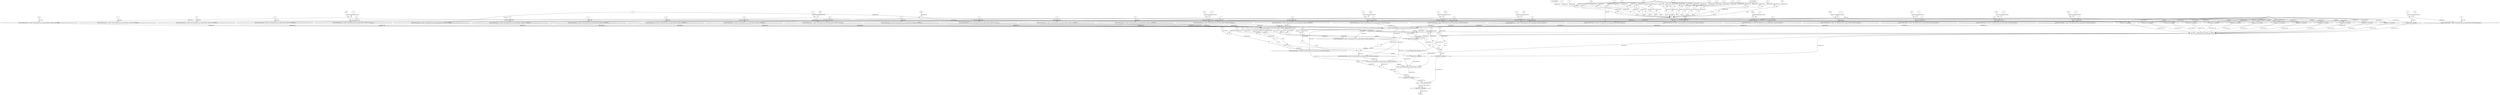 digraph dag {
"<Main: void main(JayArray_java_lang_String)>_Block29" [label="<Main: void main(JayArray_java_lang_String)>_Block29" nodeName="<Main: void main(JayArray_java_lang_String)>_Block29" class=cfn  shape="rect"];
"<Main: void main(JayArray_java_lang_String)>_Block30" [label="<Main: void main(JayArray_java_lang_String)>_Block30" nodeName="<Main: void main(JayArray_java_lang_String)>_Block30" class=cfn  shape="rect"];
"CHC_COMP_FALSE" [label="CHC_COMP_FALSE" nodeName="CHC_COMP_FALSE" class=cfn  shape="rect"];
FALSE [label="FALSE" nodeName=FALSE class=cfn  shape="rect"];
Initial [label="Initial" nodeName=Initial class=cfn  shape="rect"];
ControlFowHyperEdge_0 [label="Control flow hyperedge" nodeName=ControlFowHyperEdge_0 class=controlFlowHyperEdge shape="diamond"];
"Initial" -> ControlFowHyperEdge_0 [label="control flow in"]
ControlFowHyperEdge_0 -> "<Main: void main(JayArray_java_lang_String)>_Block29" [label="control flow out"]
ControlFowHyperEdge_1 [label="Control flow hyperedge" nodeName=ControlFowHyperEdge_1 class=controlFlowHyperEdge shape="diamond"];
"<Main: void main(JayArray_java_lang_String)>_Block29" -> ControlFowHyperEdge_1 [label="control flow in"]
ControlFowHyperEdge_1 -> "<Main: void main(JayArray_java_lang_String)>_Block30" [label="control flow out"]
ControlFowHyperEdge_2 [label="Control flow hyperedge" nodeName=ControlFowHyperEdge_2 class=controlFlowHyperEdge shape="diamond"];
"Initial" -> ControlFowHyperEdge_2 [label="control flow in"]
ControlFowHyperEdge_2 -> "<Main: void main(JayArray_java_lang_String)>_Block29" [label="control flow out"]
ControlFowHyperEdge_3 [label="Control flow hyperedge" nodeName=ControlFowHyperEdge_3 class=controlFlowHyperEdge shape="diamond"];
"<Main: void main(JayArray_java_lang_String)>_Block29" -> ControlFowHyperEdge_3 [label="control flow in"]
ControlFowHyperEdge_3 -> "<Main: void main(JayArray_java_lang_String)>_Block30" [label="control flow out"]
ControlFowHyperEdge_4 [label="Control flow hyperedge" nodeName=ControlFowHyperEdge_4 class=controlFlowHyperEdge shape="diamond"];
"Initial" -> ControlFowHyperEdge_4 [label="control flow in"]
ControlFowHyperEdge_4 -> "<Main: void main(JayArray_java_lang_String)>_Block29" [label="control flow out"]
ControlFowHyperEdge_5 [label="Control flow hyperedge" nodeName=ControlFowHyperEdge_5 class=controlFlowHyperEdge shape="diamond"];
"Initial" -> ControlFowHyperEdge_5 [label="control flow in"]
ControlFowHyperEdge_5 -> "<Main: void main(JayArray_java_lang_String)>_Block29" [label="control flow out"]
ControlFowHyperEdge_6 [label="Control flow hyperedge" nodeName=ControlFowHyperEdge_6 class=controlFlowHyperEdge shape="diamond"];
"<Main: void main(JayArray_java_lang_String)>_Block29" -> ControlFowHyperEdge_6 [label="control flow in"]
ControlFowHyperEdge_6 -> "<Main: void main(JayArray_java_lang_String)>_Block30" [label="control flow out"]
ControlFowHyperEdge_7 [label="Control flow hyperedge" nodeName=ControlFowHyperEdge_7 class=controlFlowHyperEdge shape="diamond"];
"Initial" -> ControlFowHyperEdge_7 [label="control flow in"]
ControlFowHyperEdge_7 -> "<Main: void main(JayArray_java_lang_String)>_Block29" [label="control flow out"]
ControlFowHyperEdge_8 [label="Control flow hyperedge" nodeName=ControlFowHyperEdge_8 class=controlFlowHyperEdge shape="diamond"];
"Initial" -> ControlFowHyperEdge_8 [label="control flow in"]
ControlFowHyperEdge_8 -> "<Main: void main(JayArray_java_lang_String)>_Block29" [label="control flow out"]
ControlFowHyperEdge_9 [label="Control flow hyperedge" nodeName=ControlFowHyperEdge_9 class=controlFlowHyperEdge shape="diamond"];
"Initial" -> ControlFowHyperEdge_9 [label="control flow in"]
ControlFowHyperEdge_9 -> "<Main: void main(JayArray_java_lang_String)>_Block29" [label="control flow out"]
ControlFowHyperEdge_10 [label="Control flow hyperedge" nodeName=ControlFowHyperEdge_10 class=controlFlowHyperEdge shape="diamond"];
"Initial" -> ControlFowHyperEdge_10 [label="control flow in"]
ControlFowHyperEdge_10 -> "<Main: void main(JayArray_java_lang_String)>_Block29" [label="control flow out"]
ControlFowHyperEdge_11 [label="Control flow hyperedge" nodeName=ControlFowHyperEdge_11 class=controlFlowHyperEdge shape="diamond"];
"Initial" -> ControlFowHyperEdge_11 [label="control flow in"]
ControlFowHyperEdge_11 -> "<Main: void main(JayArray_java_lang_String)>_Block29" [label="control flow out"]
ControlFowHyperEdge_12 [label="Control flow hyperedge" nodeName=ControlFowHyperEdge_12 class=controlFlowHyperEdge shape="diamond"];
"Initial" -> ControlFowHyperEdge_12 [label="control flow in"]
ControlFowHyperEdge_12 -> "<Main: void main(JayArray_java_lang_String)>_Block29" [label="control flow out"]
ControlFowHyperEdge_13 [label="Control flow hyperedge" nodeName=ControlFowHyperEdge_13 class=controlFlowHyperEdge shape="diamond"];
"Initial" -> ControlFowHyperEdge_13 [label="control flow in"]
ControlFowHyperEdge_13 -> "<Main: void main(JayArray_java_lang_String)>_Block29" [label="control flow out"]
ControlFowHyperEdge_14 [label="Control flow hyperedge" nodeName=ControlFowHyperEdge_14 class=controlFlowHyperEdge shape="diamond"];
"Initial" -> ControlFowHyperEdge_14 [label="control flow in"]
ControlFowHyperEdge_14 -> "<Main: void main(JayArray_java_lang_String)>_Block29" [label="control flow out"]
ControlFowHyperEdge_15 [label="Control flow hyperedge" nodeName=ControlFowHyperEdge_15 class=controlFlowHyperEdge shape="diamond"];
"Initial" -> ControlFowHyperEdge_15 [label="control flow in"]
ControlFowHyperEdge_15 -> "<Main: void main(JayArray_java_lang_String)>_Block29" [label="control flow out"]
ControlFowHyperEdge_16 [label="Control flow hyperedge" nodeName=ControlFowHyperEdge_16 class=controlFlowHyperEdge shape="diamond"];
"Initial" -> ControlFowHyperEdge_16 [label="control flow in"]
ControlFowHyperEdge_16 -> "<Main: void main(JayArray_java_lang_String)>_Block29" [label="control flow out"]
ControlFowHyperEdge_17 [label="Control flow hyperedge" nodeName=ControlFowHyperEdge_17 class=controlFlowHyperEdge shape="diamond"];
"<Main: void main(JayArray_java_lang_String)>_Block30" -> ControlFowHyperEdge_17 [label="control flow in"]
ControlFowHyperEdge_17 -> "CHC_COMP_FALSE" [label="control flow out"]
ControlFowHyperEdge_18 [label="Control flow hyperedge" nodeName=ControlFowHyperEdge_18 class=controlFlowHyperEdge shape="diamond"];
"<Main: void main(JayArray_java_lang_String)>_Block29" -> ControlFowHyperEdge_18 [label="control flow in"]
ControlFowHyperEdge_18 -> "CHC_COMP_FALSE" [label="control flow out"]
ControlFowHyperEdge_19 [label="Control flow hyperedge" nodeName=ControlFowHyperEdge_19 class=controlFlowHyperEdge shape="diamond"];
"CHC_COMP_FALSE" -> ControlFowHyperEdge_19 [label="control flow in"]
ControlFowHyperEdge_19 -> "FALSE" [label="control flow out"]
"<Main: void main(JayArray_java_lang_String)>_Block29_argument_0" [label="<Main: void main(JayArray_java_lang_String)>_Block29_argument_0" nodeName=argument0 class=argument  head="<Main: void main(JayArray_java_lang_String)>_Block29" shape="oval"];
"<Main: void main(JayArray_java_lang_String)>_Block29_argument_0" -> "<Main: void main(JayArray_java_lang_String)>_Block29"[label="argument" style="dashed"]
"<Main: void main(JayArray_java_lang_String)>_Block29_argument_1" [label="<Main: void main(JayArray_java_lang_String)>_Block29_argument_1" nodeName=argument1 class=argument  head="<Main: void main(JayArray_java_lang_String)>_Block29" shape="oval"];
"<Main: void main(JayArray_java_lang_String)>_Block29_argument_1" -> "<Main: void main(JayArray_java_lang_String)>_Block29"[label="argument" style="dashed"]
"<Main: void main(JayArray_java_lang_String)>_Block30_argument_0" [label="<Main: void main(JayArray_java_lang_String)>_Block30_argument_0" nodeName=argument0 class=argument  head="<Main: void main(JayArray_java_lang_String)>_Block30" shape="oval"];
"<Main: void main(JayArray_java_lang_String)>_Block30_argument_0" -> "<Main: void main(JayArray_java_lang_String)>_Block30"[label="argument" style="dashed"]

"xxx<Main: void main(JayArray_java_lang_String)>_Block29___Initial_0xxxguard_0_node_0" [label=">=" nodeName="xxx<Main: void main(JayArray_java_lang_String)>_Block29___Initial_0xxxguard_0_node_0" class=Operator  shape="rect"];
"xxx<Main: void main(JayArray_java_lang_String)>_Block29___Initial_0xxxguard_0_node_1" [label="P10" nodeName="xxx<Main: void main(JayArray_java_lang_String)>_Block29___Initial_0xxxguard_0_node_1" class=Constant ];
"xxx<Main: void main(JayArray_java_lang_String)>_Block29___Initial_0xxxguard_0_node_1" -> "xxx<Main: void main(JayArray_java_lang_String)>_Block29___Initial_0xxxguard_0_node_0"[label="dataFlowAST"]
"xxx<Main: void main(JayArray_java_lang_String)>_Block29___Initial_0xxxdataFlow1_node_0" -> "xxx<Main: void main(JayArray_java_lang_String)>_Block29___Initial_0xxxguard_0_node_0"[label="dataFlowAST"]

"xxx<Main: void main(JayArray_java_lang_String)>_Block29___Initial_0xxxguard_0_node_0" -> "ControlFowHyperEdge_0" [label="condition"];
"xxx<Main: void main(JayArray_java_lang_String)>_Block29___Initial_0xxxdataFlow_0_node_0" [label="-1" nodeName="xxx<Main: void main(JayArray_java_lang_String)>_Block29___Initial_0xxxdataFlow_0_node_0" class=Literal ];

"xxx<Main: void main(JayArray_java_lang_String)>_Block29___Initial_0xxxdataFlow_0_node_0" -> "DataFowHyperEdge_0_<Main: void main(JayArray_java_lang_String)>_Block29_argument_0" [label="data flow"];
"xxx<Main: void main(JayArray_java_lang_String)>_Block29___Initial_0xxxdataFlow1_node_0" [label="0" nodeName="xxx<Main: void main(JayArray_java_lang_String)>_Block29___Initial_0xxxdataFlow1_node_0" class=Literal ];

"xxx<Main: void main(JayArray_java_lang_String)>_Block29___Initial_0xxxdataFlow1_node_0" -> "DataFowHyperEdge_0_<Main: void main(JayArray_java_lang_String)>_Block29_argument_1" [label="data flow"];
"xxx<Main: void main(JayArray_java_lang_String)>_Block30___<Main: void main(JayArray_java_lang_String)>_Block29_1xxxguard_0_node_0" [label=">=" nodeName="xxx<Main: void main(JayArray_java_lang_String)>_Block30___<Main: void main(JayArray_java_lang_String)>_Block29_1xxxguard_0_node_0" class=Operator  shape="rect"];
"xxx<Main: void main(JayArray_java_lang_String)>_Block30___<Main: void main(JayArray_java_lang_String)>_Block29_1xxxguard_0_node_1" [label="-2" nodeName="xxx<Main: void main(JayArray_java_lang_String)>_Block30___<Main: void main(JayArray_java_lang_String)>_Block29_1xxxguard_0_node_1" class=Literal ];
"xxx<Main: void main(JayArray_java_lang_String)>_Block30___<Main: void main(JayArray_java_lang_String)>_Block29_1xxxguard_0_node_1" -> "xxx<Main: void main(JayArray_java_lang_String)>_Block30___<Main: void main(JayArray_java_lang_String)>_Block29_1xxxguard_0_node_0"[label="dataFlowAST"]
"<Main: void main(JayArray_java_lang_String)>_Block29_argument_0" -> "xxx<Main: void main(JayArray_java_lang_String)>_Block30___<Main: void main(JayArray_java_lang_String)>_Block29_1xxxguard_0_node_0"[label="dataFlowAST"]

"xxx<Main: void main(JayArray_java_lang_String)>_Block30___<Main: void main(JayArray_java_lang_String)>_Block29_1xxxguard_0_node_0" -> "ControlFowHyperEdge_1" [label="condition"];
"xxx<Main: void main(JayArray_java_lang_String)>_Block29___Initial_2xxxguard_0_node_0" [label=">=" nodeName="xxx<Main: void main(JayArray_java_lang_String)>_Block29___Initial_2xxxguard_0_node_0" class=Operator  shape="rect"];
"xxx<Main: void main(JayArray_java_lang_String)>_Block29___Initial_2xxxguard_0_node_1" [label="P10" nodeName="xxx<Main: void main(JayArray_java_lang_String)>_Block29___Initial_2xxxguard_0_node_1" class=Constant ];
"xxx<Main: void main(JayArray_java_lang_String)>_Block29___Initial_2xxxguard_0_node_1" -> "xxx<Main: void main(JayArray_java_lang_String)>_Block29___Initial_2xxxguard_0_node_0"[label="dataFlowAST"]
"xxx<Main: void main(JayArray_java_lang_String)>_Block29___Initial_2xxxdataFlow_0_node_0" -> "xxx<Main: void main(JayArray_java_lang_String)>_Block29___Initial_2xxxguard_0_node_0"[label="dataFlowAST"]

"xxx<Main: void main(JayArray_java_lang_String)>_Block29___Initial_2xxxguard_0_node_0" -> "ControlFowHyperEdge_2" [label="condition"];
"xxx<Main: void main(JayArray_java_lang_String)>_Block29___Initial_2xxxdataFlow_0_node_0" [label="0" nodeName="xxx<Main: void main(JayArray_java_lang_String)>_Block29___Initial_2xxxdataFlow_0_node_0" class=Literal ];

"xxx<Main: void main(JayArray_java_lang_String)>_Block29___Initial_2xxxdataFlow_0_node_0" -> "DataFowHyperEdge_2_<Main: void main(JayArray_java_lang_String)>_Block29_argument_0" [label="data flow"];
"xxx<Main: void main(JayArray_java_lang_String)>_Block29___Initial_2xxxdataFlow1_node_0" [label="1" nodeName="xxx<Main: void main(JayArray_java_lang_String)>_Block29___Initial_2xxxdataFlow1_node_0" class=Literal ];

"xxx<Main: void main(JayArray_java_lang_String)>_Block29___Initial_2xxxdataFlow1_node_0" -> "DataFowHyperEdge_2_<Main: void main(JayArray_java_lang_String)>_Block29_argument_1" [label="data flow"];
"xxx<Main: void main(JayArray_java_lang_String)>_Block30___<Main: void main(JayArray_java_lang_String)>_Block29_3xxx_and" [label="&" nodeName="xxx<Main: void main(JayArray_java_lang_String)>_Block30___<Main: void main(JayArray_java_lang_String)>_Block29_3xxx_and" class=Operator shape="rect"];
"xxx<Main: void main(JayArray_java_lang_String)>_Block30___<Main: void main(JayArray_java_lang_String)>_Block29_3xxxguard_0_node_0" [label=">=" nodeName="xxx<Main: void main(JayArray_java_lang_String)>_Block30___<Main: void main(JayArray_java_lang_String)>_Block29_3xxxguard_0_node_0" class=Operator  shape="rect"];
"xxx<Main: void main(JayArray_java_lang_String)>_Block30___<Main: void main(JayArray_java_lang_String)>_Block29_3xxxguard_0_node_2" [label="12" nodeName="xxx<Main: void main(JayArray_java_lang_String)>_Block30___<Main: void main(JayArray_java_lang_String)>_Block29_3xxxguard_0_node_2" class=Literal ];
"<Main: void main(JayArray_java_lang_String)>_Block29_argument_0" -> "xxx<Main: void main(JayArray_java_lang_String)>_Block30___<Main: void main(JayArray_java_lang_String)>_Block29_3xxxguard_0_node_0"[label="dataFlowAST"]
"xxx<Main: void main(JayArray_java_lang_String)>_Block30___<Main: void main(JayArray_java_lang_String)>_Block29_3xxxguard_0_node_2" -> "xxx<Main: void main(JayArray_java_lang_String)>_Block30___<Main: void main(JayArray_java_lang_String)>_Block29_3xxxguard_0_node_0"[label="dataFlowAST"]

"xxx<Main: void main(JayArray_java_lang_String)>_Block30___<Main: void main(JayArray_java_lang_String)>_Block29_3xxxguard_0_node_0" -> "xxx<Main: void main(JayArray_java_lang_String)>_Block30___<Main: void main(JayArray_java_lang_String)>_Block29_3xxx_and" [label="AST &"];
"xxx<Main: void main(JayArray_java_lang_String)>_Block30___<Main: void main(JayArray_java_lang_String)>_Block29_3xxxguard1_node_0" [label="!" nodeName="xxx<Main: void main(JayArray_java_lang_String)>_Block30___<Main: void main(JayArray_java_lang_String)>_Block29_3xxxguard1_node_0" class=Operator shape="rect"];
"xxx<Main: void main(JayArray_java_lang_String)>_Block30___<Main: void main(JayArray_java_lang_String)>_Block29_3xxxguard1_node_1" [label=">=" nodeName="xxx<Main: void main(JayArray_java_lang_String)>_Block30___<Main: void main(JayArray_java_lang_String)>_Block29_3xxxguard1_node_1" class=Operator  shape="rect"];
"xxx<Main: void main(JayArray_java_lang_String)>_Block30___<Main: void main(JayArray_java_lang_String)>_Block29_3xxxguard1_node_2" [label="-2" nodeName="xxx<Main: void main(JayArray_java_lang_String)>_Block30___<Main: void main(JayArray_java_lang_String)>_Block29_3xxxguard1_node_2" class=Literal ];
"xxx<Main: void main(JayArray_java_lang_String)>_Block30___<Main: void main(JayArray_java_lang_String)>_Block29_3xxxguard1_node_1" -> "xxx<Main: void main(JayArray_java_lang_String)>_Block30___<Main: void main(JayArray_java_lang_String)>_Block29_3xxxguard1_node_0"[label="dataFlowAST"]
"xxx<Main: void main(JayArray_java_lang_String)>_Block30___<Main: void main(JayArray_java_lang_String)>_Block29_3xxxguard1_node_2" -> "xxx<Main: void main(JayArray_java_lang_String)>_Block30___<Main: void main(JayArray_java_lang_String)>_Block29_3xxxguard1_node_1"[label="dataFlowAST"]
"<Main: void main(JayArray_java_lang_String)>_Block29_argument_0" -> "xxx<Main: void main(JayArray_java_lang_String)>_Block30___<Main: void main(JayArray_java_lang_String)>_Block29_3xxxguard1_node_1"[label="dataFlowAST"]

"xxx<Main: void main(JayArray_java_lang_String)>_Block30___<Main: void main(JayArray_java_lang_String)>_Block29_3xxxguard1_node_0" -> "xxx<Main: void main(JayArray_java_lang_String)>_Block30___<Main: void main(JayArray_java_lang_String)>_Block29_3xxx_and" [label="AST &"];
"xxx<Main: void main(JayArray_java_lang_String)>_Block30___<Main: void main(JayArray_java_lang_String)>_Block29_3xxx_and" -> "ControlFowHyperEdge_3" [label="condition"];
"xxx<Main: void main(JayArray_java_lang_String)>_Block29___Initial_4xxxguard_0_node_0" [label=">=" nodeName="xxx<Main: void main(JayArray_java_lang_String)>_Block29___Initial_4xxxguard_0_node_0" class=Operator  shape="rect"];
"xxx<Main: void main(JayArray_java_lang_String)>_Block29___Initial_4xxxguard_0_node_1" [label="P11" nodeName="xxx<Main: void main(JayArray_java_lang_String)>_Block29___Initial_4xxxguard_0_node_1" class=Constant ];
"xxx<Main: void main(JayArray_java_lang_String)>_Block29___Initial_4xxxguard_0_node_2" [label="0" nodeName="xxx<Main: void main(JayArray_java_lang_String)>_Block29___Initial_4xxxguard_0_node_2" class=Literal ];
"xxx<Main: void main(JayArray_java_lang_String)>_Block29___Initial_4xxxguard_0_node_1" -> "xxx<Main: void main(JayArray_java_lang_String)>_Block29___Initial_4xxxguard_0_node_0"[label="dataFlowAST"]
"xxx<Main: void main(JayArray_java_lang_String)>_Block29___Initial_4xxxguard_0_node_2" -> "xxx<Main: void main(JayArray_java_lang_String)>_Block29___Initial_4xxxguard_0_node_0"[label="dataFlowAST"]

"xxx<Main: void main(JayArray_java_lang_String)>_Block29___Initial_4xxxguard_0_node_0" -> "ControlFowHyperEdge_4" [label="condition"];
"xxx<Main: void main(JayArray_java_lang_String)>_Block29___Initial_4xxxdataFlow_0_node_0" [label="1" nodeName="xxx<Main: void main(JayArray_java_lang_String)>_Block29___Initial_4xxxdataFlow_0_node_0" class=Literal ];

"xxx<Main: void main(JayArray_java_lang_String)>_Block29___Initial_4xxxdataFlow_0_node_0" -> "DataFowHyperEdge_4_<Main: void main(JayArray_java_lang_String)>_Block29_argument_0" [label="data flow"];
"xxx<Main: void main(JayArray_java_lang_String)>_Block29___Initial_4xxxdataFlow1_node_0" [label="2" nodeName="xxx<Main: void main(JayArray_java_lang_String)>_Block29___Initial_4xxxdataFlow1_node_0" class=Literal ];

"xxx<Main: void main(JayArray_java_lang_String)>_Block29___Initial_4xxxdataFlow1_node_0" -> "DataFowHyperEdge_4_<Main: void main(JayArray_java_lang_String)>_Block29_argument_1" [label="data flow"];
"xxx<Main: void main(JayArray_java_lang_String)>_Block29___Initial_5xxxguard_0_node_0" [label=">=" nodeName="xxx<Main: void main(JayArray_java_lang_String)>_Block29___Initial_5xxxguard_0_node_0" class=Operator  shape="rect"];
"xxx<Main: void main(JayArray_java_lang_String)>_Block29___Initial_5xxxguard_0_node_1" [label="P0" nodeName="xxx<Main: void main(JayArray_java_lang_String)>_Block29___Initial_5xxxguard_0_node_1" class=Constant ];
"xxx<Main: void main(JayArray_java_lang_String)>_Block29___Initial_5xxxguard_0_node_2" [label="0" nodeName="xxx<Main: void main(JayArray_java_lang_String)>_Block29___Initial_5xxxguard_0_node_2" class=Literal ];
"xxx<Main: void main(JayArray_java_lang_String)>_Block29___Initial_5xxxguard_0_node_1" -> "xxx<Main: void main(JayArray_java_lang_String)>_Block29___Initial_5xxxguard_0_node_0"[label="dataFlowAST"]
"xxx<Main: void main(JayArray_java_lang_String)>_Block29___Initial_5xxxguard_0_node_2" -> "xxx<Main: void main(JayArray_java_lang_String)>_Block29___Initial_5xxxguard_0_node_0"[label="dataFlowAST"]

"xxx<Main: void main(JayArray_java_lang_String)>_Block29___Initial_5xxxguard_0_node_0" -> "ControlFowHyperEdge_5" [label="condition"];
"xxx<Main: void main(JayArray_java_lang_String)>_Block29___Initial_5xxxdataFlow_0_node_0" [label="2" nodeName="xxx<Main: void main(JayArray_java_lang_String)>_Block29___Initial_5xxxdataFlow_0_node_0" class=Literal ];

"xxx<Main: void main(JayArray_java_lang_String)>_Block29___Initial_5xxxdataFlow_0_node_0" -> "DataFowHyperEdge_5_<Main: void main(JayArray_java_lang_String)>_Block29_argument_0" [label="data flow"];
"xxx<Main: void main(JayArray_java_lang_String)>_Block29___Initial_5xxxdataFlow1_node_0" [label="3" nodeName="xxx<Main: void main(JayArray_java_lang_String)>_Block29___Initial_5xxxdataFlow1_node_0" class=Literal ];

"xxx<Main: void main(JayArray_java_lang_String)>_Block29___Initial_5xxxdataFlow1_node_0" -> "DataFowHyperEdge_5_<Main: void main(JayArray_java_lang_String)>_Block29_argument_1" [label="data flow"];
"xxx<Main: void main(JayArray_java_lang_String)>_Block30___<Main: void main(JayArray_java_lang_String)>_Block29_6xxx_and" [label="&" nodeName="xxx<Main: void main(JayArray_java_lang_String)>_Block30___<Main: void main(JayArray_java_lang_String)>_Block29_6xxx_and" class=Operator shape="rect"];
"xxx<Main: void main(JayArray_java_lang_String)>_Block30___<Main: void main(JayArray_java_lang_String)>_Block29_6xxxguard_0_node_0" [label="!" nodeName="xxx<Main: void main(JayArray_java_lang_String)>_Block30___<Main: void main(JayArray_java_lang_String)>_Block29_6xxxguard_0_node_0" class=Operator shape="rect"];
"xxx<Main: void main(JayArray_java_lang_String)>_Block30___<Main: void main(JayArray_java_lang_String)>_Block29_6xxxguard_0_node_1" [label="=" nodeName="xxx<Main: void main(JayArray_java_lang_String)>_Block30___<Main: void main(JayArray_java_lang_String)>_Block29_6xxxguard_0_node_1" class=Operator  shape="rect"];
"xxx<Main: void main(JayArray_java_lang_String)>_Block30___<Main: void main(JayArray_java_lang_String)>_Block29_6xxxguard_0_node_3" [label="-" nodeName="xxx<Main: void main(JayArray_java_lang_String)>_Block30___<Main: void main(JayArray_java_lang_String)>_Block29_6xxxguard_0_node_3" class= Operator shape="rect"];
"xxx<Main: void main(JayArray_java_lang_String)>_Block30___<Main: void main(JayArray_java_lang_String)>_Block29_6xxxguard_0_node_5" [label="-1" nodeName="xxx<Main: void main(JayArray_java_lang_String)>_Block30___<Main: void main(JayArray_java_lang_String)>_Block29_6xxxguard_0_node_5" class=Literal ];
"xxx<Main: void main(JayArray_java_lang_String)>_Block30___<Main: void main(JayArray_java_lang_String)>_Block29_6xxxguard_0_node_1" -> "xxx<Main: void main(JayArray_java_lang_String)>_Block30___<Main: void main(JayArray_java_lang_String)>_Block29_6xxxguard_0_node_0"[label="dataFlowAST"]
"<Main: void main(JayArray_java_lang_String)>_Block29_argument_1" -> "xxx<Main: void main(JayArray_java_lang_String)>_Block30___<Main: void main(JayArray_java_lang_String)>_Block29_6xxxguard_0_node_1"[label="dataFlowAST"]
"xxx<Main: void main(JayArray_java_lang_String)>_Block30___<Main: void main(JayArray_java_lang_String)>_Block29_6xxxguard_0_node_3" -> "xxx<Main: void main(JayArray_java_lang_String)>_Block30___<Main: void main(JayArray_java_lang_String)>_Block29_6xxxguard_0_node_1"[label="dataFlowAST"]
"<Main: void main(JayArray_java_lang_String)>_Block29_argument_0" -> "xxx<Main: void main(JayArray_java_lang_String)>_Block30___<Main: void main(JayArray_java_lang_String)>_Block29_6xxxguard_0_node_3"[label="dataFlowAST"]
"xxx<Main: void main(JayArray_java_lang_String)>_Block30___<Main: void main(JayArray_java_lang_String)>_Block29_6xxxguard_0_node_5" -> "xxx<Main: void main(JayArray_java_lang_String)>_Block30___<Main: void main(JayArray_java_lang_String)>_Block29_6xxxguard_0_node_3"[label="dataFlowAST"]

"xxx<Main: void main(JayArray_java_lang_String)>_Block30___<Main: void main(JayArray_java_lang_String)>_Block29_6xxxguard_0_node_0" -> "xxx<Main: void main(JayArray_java_lang_String)>_Block30___<Main: void main(JayArray_java_lang_String)>_Block29_6xxx_and" [label="AST &"];
"xxx<Main: void main(JayArray_java_lang_String)>_Block30___<Main: void main(JayArray_java_lang_String)>_Block29_6xxxguard1_node_0" [label="!" nodeName="xxx<Main: void main(JayArray_java_lang_String)>_Block30___<Main: void main(JayArray_java_lang_String)>_Block29_6xxxguard1_node_0" class=Operator shape="rect"];
"xxx<Main: void main(JayArray_java_lang_String)>_Block30___<Main: void main(JayArray_java_lang_String)>_Block29_6xxxguard1_node_1" [label=">=" nodeName="xxx<Main: void main(JayArray_java_lang_String)>_Block30___<Main: void main(JayArray_java_lang_String)>_Block29_6xxxguard1_node_1" class=Operator  shape="rect"];
"xxx<Main: void main(JayArray_java_lang_String)>_Block30___<Main: void main(JayArray_java_lang_String)>_Block29_6xxxguard1_node_3" [label="12" nodeName="xxx<Main: void main(JayArray_java_lang_String)>_Block30___<Main: void main(JayArray_java_lang_String)>_Block29_6xxxguard1_node_3" class=Literal ];
"xxx<Main: void main(JayArray_java_lang_String)>_Block30___<Main: void main(JayArray_java_lang_String)>_Block29_6xxxguard1_node_1" -> "xxx<Main: void main(JayArray_java_lang_String)>_Block30___<Main: void main(JayArray_java_lang_String)>_Block29_6xxxguard1_node_0"[label="dataFlowAST"]
"<Main: void main(JayArray_java_lang_String)>_Block29_argument_0" -> "xxx<Main: void main(JayArray_java_lang_String)>_Block30___<Main: void main(JayArray_java_lang_String)>_Block29_6xxxguard1_node_1"[label="dataFlowAST"]
"xxx<Main: void main(JayArray_java_lang_String)>_Block30___<Main: void main(JayArray_java_lang_String)>_Block29_6xxxguard1_node_3" -> "xxx<Main: void main(JayArray_java_lang_String)>_Block30___<Main: void main(JayArray_java_lang_String)>_Block29_6xxxguard1_node_1"[label="dataFlowAST"]

"xxx<Main: void main(JayArray_java_lang_String)>_Block30___<Main: void main(JayArray_java_lang_String)>_Block29_6xxxguard1_node_0" -> "xxx<Main: void main(JayArray_java_lang_String)>_Block30___<Main: void main(JayArray_java_lang_String)>_Block29_6xxx_and" [label="AST &"];
"xxx<Main: void main(JayArray_java_lang_String)>_Block30___<Main: void main(JayArray_java_lang_String)>_Block29_6xxxguard2_node_0" [label="!" nodeName="xxx<Main: void main(JayArray_java_lang_String)>_Block30___<Main: void main(JayArray_java_lang_String)>_Block29_6xxxguard2_node_0" class=Operator shape="rect"];
"xxx<Main: void main(JayArray_java_lang_String)>_Block30___<Main: void main(JayArray_java_lang_String)>_Block29_6xxxguard2_node_1" [label=">=" nodeName="xxx<Main: void main(JayArray_java_lang_String)>_Block30___<Main: void main(JayArray_java_lang_String)>_Block29_6xxxguard2_node_1" class=Operator  shape="rect"];
"xxx<Main: void main(JayArray_java_lang_String)>_Block30___<Main: void main(JayArray_java_lang_String)>_Block29_6xxxguard2_node_2" [label="-2" nodeName="xxx<Main: void main(JayArray_java_lang_String)>_Block30___<Main: void main(JayArray_java_lang_String)>_Block29_6xxxguard2_node_2" class=Literal ];
"xxx<Main: void main(JayArray_java_lang_String)>_Block30___<Main: void main(JayArray_java_lang_String)>_Block29_6xxxguard2_node_1" -> "xxx<Main: void main(JayArray_java_lang_String)>_Block30___<Main: void main(JayArray_java_lang_String)>_Block29_6xxxguard2_node_0"[label="dataFlowAST"]
"xxx<Main: void main(JayArray_java_lang_String)>_Block30___<Main: void main(JayArray_java_lang_String)>_Block29_6xxxguard2_node_2" -> "xxx<Main: void main(JayArray_java_lang_String)>_Block30___<Main: void main(JayArray_java_lang_String)>_Block29_6xxxguard2_node_1"[label="dataFlowAST"]
"<Main: void main(JayArray_java_lang_String)>_Block29_argument_0" -> "xxx<Main: void main(JayArray_java_lang_String)>_Block30___<Main: void main(JayArray_java_lang_String)>_Block29_6xxxguard2_node_1"[label="dataFlowAST"]

"xxx<Main: void main(JayArray_java_lang_String)>_Block30___<Main: void main(JayArray_java_lang_String)>_Block29_6xxxguard2_node_0" -> "xxx<Main: void main(JayArray_java_lang_String)>_Block30___<Main: void main(JayArray_java_lang_String)>_Block29_6xxx_and" [label="AST &"];
"xxx<Main: void main(JayArray_java_lang_String)>_Block30___<Main: void main(JayArray_java_lang_String)>_Block29_6xxx_and" -> "ControlFowHyperEdge_6" [label="condition"];
"xxx<Main: void main(JayArray_java_lang_String)>_Block29___Initial_7xxxguard_0_node_0" [label=">=" nodeName="xxx<Main: void main(JayArray_java_lang_String)>_Block29___Initial_7xxxguard_0_node_0" class=Operator  shape="rect"];
"xxx<Main: void main(JayArray_java_lang_String)>_Block29___Initial_7xxxguard_0_node_1" [label="P4" nodeName="xxx<Main: void main(JayArray_java_lang_String)>_Block29___Initial_7xxxguard_0_node_1" class=Constant ];
"xxx<Main: void main(JayArray_java_lang_String)>_Block29___Initial_7xxxguard_0_node_2" [label="0" nodeName="xxx<Main: void main(JayArray_java_lang_String)>_Block29___Initial_7xxxguard_0_node_2" class=Literal ];
"xxx<Main: void main(JayArray_java_lang_String)>_Block29___Initial_7xxxguard_0_node_1" -> "xxx<Main: void main(JayArray_java_lang_String)>_Block29___Initial_7xxxguard_0_node_0"[label="dataFlowAST"]
"xxx<Main: void main(JayArray_java_lang_String)>_Block29___Initial_7xxxguard_0_node_2" -> "xxx<Main: void main(JayArray_java_lang_String)>_Block29___Initial_7xxxguard_0_node_0"[label="dataFlowAST"]

"xxx<Main: void main(JayArray_java_lang_String)>_Block29___Initial_7xxxguard_0_node_0" -> "ControlFowHyperEdge_7" [label="condition"];
"xxx<Main: void main(JayArray_java_lang_String)>_Block29___Initial_7xxxdataFlow_0_node_0" [label="3" nodeName="xxx<Main: void main(JayArray_java_lang_String)>_Block29___Initial_7xxxdataFlow_0_node_0" class=Literal ];

"xxx<Main: void main(JayArray_java_lang_String)>_Block29___Initial_7xxxdataFlow_0_node_0" -> "DataFowHyperEdge_7_<Main: void main(JayArray_java_lang_String)>_Block29_argument_0" [label="data flow"];
"xxx<Main: void main(JayArray_java_lang_String)>_Block29___Initial_7xxxdataFlow1_node_0" [label="4" nodeName="xxx<Main: void main(JayArray_java_lang_String)>_Block29___Initial_7xxxdataFlow1_node_0" class=Literal ];

"xxx<Main: void main(JayArray_java_lang_String)>_Block29___Initial_7xxxdataFlow1_node_0" -> "DataFowHyperEdge_7_<Main: void main(JayArray_java_lang_String)>_Block29_argument_1" [label="data flow"];
"xxx<Main: void main(JayArray_java_lang_String)>_Block29___Initial_8xxxguard_0_node_0" [label=">=" nodeName="xxx<Main: void main(JayArray_java_lang_String)>_Block29___Initial_8xxxguard_0_node_0" class=Operator  shape="rect"];
"xxx<Main: void main(JayArray_java_lang_String)>_Block29___Initial_8xxxguard_0_node_1" [label="P10" nodeName="xxx<Main: void main(JayArray_java_lang_String)>_Block29___Initial_8xxxguard_0_node_1" class=Constant ];
"xxx<Main: void main(JayArray_java_lang_String)>_Block29___Initial_8xxxguard_0_node_2" [label="0" nodeName="xxx<Main: void main(JayArray_java_lang_String)>_Block29___Initial_8xxxguard_0_node_2" class=Literal ];
"xxx<Main: void main(JayArray_java_lang_String)>_Block29___Initial_8xxxguard_0_node_1" -> "xxx<Main: void main(JayArray_java_lang_String)>_Block29___Initial_8xxxguard_0_node_0"[label="dataFlowAST"]
"xxx<Main: void main(JayArray_java_lang_String)>_Block29___Initial_8xxxguard_0_node_2" -> "xxx<Main: void main(JayArray_java_lang_String)>_Block29___Initial_8xxxguard_0_node_0"[label="dataFlowAST"]

"xxx<Main: void main(JayArray_java_lang_String)>_Block29___Initial_8xxxguard_0_node_0" -> "ControlFowHyperEdge_8" [label="condition"];
"xxx<Main: void main(JayArray_java_lang_String)>_Block29___Initial_8xxxdataFlow_0_node_0" [label="4" nodeName="xxx<Main: void main(JayArray_java_lang_String)>_Block29___Initial_8xxxdataFlow_0_node_0" class=Literal ];

"xxx<Main: void main(JayArray_java_lang_String)>_Block29___Initial_8xxxdataFlow_0_node_0" -> "DataFowHyperEdge_8_<Main: void main(JayArray_java_lang_String)>_Block29_argument_0" [label="data flow"];
"xxx<Main: void main(JayArray_java_lang_String)>_Block29___Initial_8xxxdataFlow1_node_0" [label="5" nodeName="xxx<Main: void main(JayArray_java_lang_String)>_Block29___Initial_8xxxdataFlow1_node_0" class=Literal ];

"xxx<Main: void main(JayArray_java_lang_String)>_Block29___Initial_8xxxdataFlow1_node_0" -> "DataFowHyperEdge_8_<Main: void main(JayArray_java_lang_String)>_Block29_argument_1" [label="data flow"];
"xxx<Main: void main(JayArray_java_lang_String)>_Block29___Initial_9xxxguard_0_node_0" [label=">=" nodeName="xxx<Main: void main(JayArray_java_lang_String)>_Block29___Initial_9xxxguard_0_node_0" class=Operator  shape="rect"];
"xxx<Main: void main(JayArray_java_lang_String)>_Block29___Initial_9xxxguard_0_node_1" [label="P8" nodeName="xxx<Main: void main(JayArray_java_lang_String)>_Block29___Initial_9xxxguard_0_node_1" class=Constant ];
"xxx<Main: void main(JayArray_java_lang_String)>_Block29___Initial_9xxxguard_0_node_2" [label="0" nodeName="xxx<Main: void main(JayArray_java_lang_String)>_Block29___Initial_9xxxguard_0_node_2" class=Literal ];
"xxx<Main: void main(JayArray_java_lang_String)>_Block29___Initial_9xxxguard_0_node_1" -> "xxx<Main: void main(JayArray_java_lang_String)>_Block29___Initial_9xxxguard_0_node_0"[label="dataFlowAST"]
"xxx<Main: void main(JayArray_java_lang_String)>_Block29___Initial_9xxxguard_0_node_2" -> "xxx<Main: void main(JayArray_java_lang_String)>_Block29___Initial_9xxxguard_0_node_0"[label="dataFlowAST"]

"xxx<Main: void main(JayArray_java_lang_String)>_Block29___Initial_9xxxguard_0_node_0" -> "ControlFowHyperEdge_9" [label="condition"];
"xxx<Main: void main(JayArray_java_lang_String)>_Block29___Initial_9xxxdataFlow_0_node_0" [label="5" nodeName="xxx<Main: void main(JayArray_java_lang_String)>_Block29___Initial_9xxxdataFlow_0_node_0" class=Literal ];

"xxx<Main: void main(JayArray_java_lang_String)>_Block29___Initial_9xxxdataFlow_0_node_0" -> "DataFowHyperEdge_9_<Main: void main(JayArray_java_lang_String)>_Block29_argument_0" [label="data flow"];
"xxx<Main: void main(JayArray_java_lang_String)>_Block29___Initial_9xxxdataFlow1_node_0" [label="6" nodeName="xxx<Main: void main(JayArray_java_lang_String)>_Block29___Initial_9xxxdataFlow1_node_0" class=Literal ];

"xxx<Main: void main(JayArray_java_lang_String)>_Block29___Initial_9xxxdataFlow1_node_0" -> "DataFowHyperEdge_9_<Main: void main(JayArray_java_lang_String)>_Block29_argument_1" [label="data flow"];
"xxx<Main: void main(JayArray_java_lang_String)>_Block29___Initial_10xxxguard_0_node_0" [label=">=" nodeName="xxx<Main: void main(JayArray_java_lang_String)>_Block29___Initial_10xxxguard_0_node_0" class=Operator  shape="rect"];
"xxx<Main: void main(JayArray_java_lang_String)>_Block29___Initial_10xxxguard_0_node_1" [label="P7" nodeName="xxx<Main: void main(JayArray_java_lang_String)>_Block29___Initial_10xxxguard_0_node_1" class=Constant ];
"xxx<Main: void main(JayArray_java_lang_String)>_Block29___Initial_10xxxguard_0_node_2" [label="0" nodeName="xxx<Main: void main(JayArray_java_lang_String)>_Block29___Initial_10xxxguard_0_node_2" class=Literal ];
"xxx<Main: void main(JayArray_java_lang_String)>_Block29___Initial_10xxxguard_0_node_1" -> "xxx<Main: void main(JayArray_java_lang_String)>_Block29___Initial_10xxxguard_0_node_0"[label="dataFlowAST"]
"xxx<Main: void main(JayArray_java_lang_String)>_Block29___Initial_10xxxguard_0_node_2" -> "xxx<Main: void main(JayArray_java_lang_String)>_Block29___Initial_10xxxguard_0_node_0"[label="dataFlowAST"]

"xxx<Main: void main(JayArray_java_lang_String)>_Block29___Initial_10xxxguard_0_node_0" -> "ControlFowHyperEdge_10" [label="condition"];
"xxx<Main: void main(JayArray_java_lang_String)>_Block29___Initial_10xxxdataFlow_0_node_0" [label="6" nodeName="xxx<Main: void main(JayArray_java_lang_String)>_Block29___Initial_10xxxdataFlow_0_node_0" class=Literal ];

"xxx<Main: void main(JayArray_java_lang_String)>_Block29___Initial_10xxxdataFlow_0_node_0" -> "DataFowHyperEdge_10_<Main: void main(JayArray_java_lang_String)>_Block29_argument_0" [label="data flow"];
"xxx<Main: void main(JayArray_java_lang_String)>_Block29___Initial_10xxxdataFlow1_node_0" [label="7" nodeName="xxx<Main: void main(JayArray_java_lang_String)>_Block29___Initial_10xxxdataFlow1_node_0" class=Literal ];

"xxx<Main: void main(JayArray_java_lang_String)>_Block29___Initial_10xxxdataFlow1_node_0" -> "DataFowHyperEdge_10_<Main: void main(JayArray_java_lang_String)>_Block29_argument_1" [label="data flow"];
"xxx<Main: void main(JayArray_java_lang_String)>_Block29___Initial_11xxxguard_0_node_0" [label=">=" nodeName="xxx<Main: void main(JayArray_java_lang_String)>_Block29___Initial_11xxxguard_0_node_0" class=Operator  shape="rect"];
"xxx<Main: void main(JayArray_java_lang_String)>_Block29___Initial_11xxxguard_0_node_1" [label="P0" nodeName="xxx<Main: void main(JayArray_java_lang_String)>_Block29___Initial_11xxxguard_0_node_1" class=Constant ];
"xxx<Main: void main(JayArray_java_lang_String)>_Block29___Initial_11xxxguard_0_node_2" [label="0" nodeName="xxx<Main: void main(JayArray_java_lang_String)>_Block29___Initial_11xxxguard_0_node_2" class=Literal ];
"xxx<Main: void main(JayArray_java_lang_String)>_Block29___Initial_11xxxguard_0_node_1" -> "xxx<Main: void main(JayArray_java_lang_String)>_Block29___Initial_11xxxguard_0_node_0"[label="dataFlowAST"]
"xxx<Main: void main(JayArray_java_lang_String)>_Block29___Initial_11xxxguard_0_node_2" -> "xxx<Main: void main(JayArray_java_lang_String)>_Block29___Initial_11xxxguard_0_node_0"[label="dataFlowAST"]

"xxx<Main: void main(JayArray_java_lang_String)>_Block29___Initial_11xxxguard_0_node_0" -> "ControlFowHyperEdge_11" [label="condition"];
"xxx<Main: void main(JayArray_java_lang_String)>_Block29___Initial_11xxxdataFlow_0_node_0" [label="7" nodeName="xxx<Main: void main(JayArray_java_lang_String)>_Block29___Initial_11xxxdataFlow_0_node_0" class=Literal ];

"xxx<Main: void main(JayArray_java_lang_String)>_Block29___Initial_11xxxdataFlow_0_node_0" -> "DataFowHyperEdge_11_<Main: void main(JayArray_java_lang_String)>_Block29_argument_0" [label="data flow"];
"xxx<Main: void main(JayArray_java_lang_String)>_Block29___Initial_11xxxdataFlow1_node_0" [label="8" nodeName="xxx<Main: void main(JayArray_java_lang_String)>_Block29___Initial_11xxxdataFlow1_node_0" class=Literal ];

"xxx<Main: void main(JayArray_java_lang_String)>_Block29___Initial_11xxxdataFlow1_node_0" -> "DataFowHyperEdge_11_<Main: void main(JayArray_java_lang_String)>_Block29_argument_1" [label="data flow"];
"xxx<Main: void main(JayArray_java_lang_String)>_Block29___Initial_12xxxguard_0_node_0" [label=">=" nodeName="xxx<Main: void main(JayArray_java_lang_String)>_Block29___Initial_12xxxguard_0_node_0" class=Operator  shape="rect"];
"xxx<Main: void main(JayArray_java_lang_String)>_Block29___Initial_12xxxguard_0_node_1" [label="P3" nodeName="xxx<Main: void main(JayArray_java_lang_String)>_Block29___Initial_12xxxguard_0_node_1" class=Constant ];
"xxx<Main: void main(JayArray_java_lang_String)>_Block29___Initial_12xxxguard_0_node_2" [label="0" nodeName="xxx<Main: void main(JayArray_java_lang_String)>_Block29___Initial_12xxxguard_0_node_2" class=Literal ];
"xxx<Main: void main(JayArray_java_lang_String)>_Block29___Initial_12xxxguard_0_node_1" -> "xxx<Main: void main(JayArray_java_lang_String)>_Block29___Initial_12xxxguard_0_node_0"[label="dataFlowAST"]
"xxx<Main: void main(JayArray_java_lang_String)>_Block29___Initial_12xxxguard_0_node_2" -> "xxx<Main: void main(JayArray_java_lang_String)>_Block29___Initial_12xxxguard_0_node_0"[label="dataFlowAST"]

"xxx<Main: void main(JayArray_java_lang_String)>_Block29___Initial_12xxxguard_0_node_0" -> "ControlFowHyperEdge_12" [label="condition"];
"xxx<Main: void main(JayArray_java_lang_String)>_Block29___Initial_12xxxdataFlow_0_node_0" [label="8" nodeName="xxx<Main: void main(JayArray_java_lang_String)>_Block29___Initial_12xxxdataFlow_0_node_0" class=Literal ];

"xxx<Main: void main(JayArray_java_lang_String)>_Block29___Initial_12xxxdataFlow_0_node_0" -> "DataFowHyperEdge_12_<Main: void main(JayArray_java_lang_String)>_Block29_argument_0" [label="data flow"];
"xxx<Main: void main(JayArray_java_lang_String)>_Block29___Initial_12xxxdataFlow1_node_0" [label="9" nodeName="xxx<Main: void main(JayArray_java_lang_String)>_Block29___Initial_12xxxdataFlow1_node_0" class=Literal ];

"xxx<Main: void main(JayArray_java_lang_String)>_Block29___Initial_12xxxdataFlow1_node_0" -> "DataFowHyperEdge_12_<Main: void main(JayArray_java_lang_String)>_Block29_argument_1" [label="data flow"];
"xxx<Main: void main(JayArray_java_lang_String)>_Block29___Initial_13xxxguard_0_node_0" [label=">=" nodeName="xxx<Main: void main(JayArray_java_lang_String)>_Block29___Initial_13xxxguard_0_node_0" class=Operator  shape="rect"];
"xxx<Main: void main(JayArray_java_lang_String)>_Block29___Initial_13xxxguard_0_node_1" [label="P4" nodeName="xxx<Main: void main(JayArray_java_lang_String)>_Block29___Initial_13xxxguard_0_node_1" class=Constant ];
"xxx<Main: void main(JayArray_java_lang_String)>_Block29___Initial_13xxxguard_0_node_2" [label="0" nodeName="xxx<Main: void main(JayArray_java_lang_String)>_Block29___Initial_13xxxguard_0_node_2" class=Literal ];
"xxx<Main: void main(JayArray_java_lang_String)>_Block29___Initial_13xxxguard_0_node_1" -> "xxx<Main: void main(JayArray_java_lang_String)>_Block29___Initial_13xxxguard_0_node_0"[label="dataFlowAST"]
"xxx<Main: void main(JayArray_java_lang_String)>_Block29___Initial_13xxxguard_0_node_2" -> "xxx<Main: void main(JayArray_java_lang_String)>_Block29___Initial_13xxxguard_0_node_0"[label="dataFlowAST"]

"xxx<Main: void main(JayArray_java_lang_String)>_Block29___Initial_13xxxguard_0_node_0" -> "ControlFowHyperEdge_13" [label="condition"];
"xxx<Main: void main(JayArray_java_lang_String)>_Block29___Initial_13xxxdataFlow_0_node_0" [label="9" nodeName="xxx<Main: void main(JayArray_java_lang_String)>_Block29___Initial_13xxxdataFlow_0_node_0" class=Literal ];

"xxx<Main: void main(JayArray_java_lang_String)>_Block29___Initial_13xxxdataFlow_0_node_0" -> "DataFowHyperEdge_13_<Main: void main(JayArray_java_lang_String)>_Block29_argument_0" [label="data flow"];
"xxx<Main: void main(JayArray_java_lang_String)>_Block29___Initial_13xxxdataFlow1_node_0" [label="10" nodeName="xxx<Main: void main(JayArray_java_lang_String)>_Block29___Initial_13xxxdataFlow1_node_0" class=Literal ];

"xxx<Main: void main(JayArray_java_lang_String)>_Block29___Initial_13xxxdataFlow1_node_0" -> "DataFowHyperEdge_13_<Main: void main(JayArray_java_lang_String)>_Block29_argument_1" [label="data flow"];
"xxx<Main: void main(JayArray_java_lang_String)>_Block29___Initial_14xxxguard_0_node_0" [label=">=" nodeName="xxx<Main: void main(JayArray_java_lang_String)>_Block29___Initial_14xxxguard_0_node_0" class=Operator  shape="rect"];
"xxx<Main: void main(JayArray_java_lang_String)>_Block29___Initial_14xxxguard_0_node_1" [label="P4" nodeName="xxx<Main: void main(JayArray_java_lang_String)>_Block29___Initial_14xxxguard_0_node_1" class=Constant ];
"xxx<Main: void main(JayArray_java_lang_String)>_Block29___Initial_14xxxguard_0_node_2" [label="0" nodeName="xxx<Main: void main(JayArray_java_lang_String)>_Block29___Initial_14xxxguard_0_node_2" class=Literal ];
"xxx<Main: void main(JayArray_java_lang_String)>_Block29___Initial_14xxxguard_0_node_1" -> "xxx<Main: void main(JayArray_java_lang_String)>_Block29___Initial_14xxxguard_0_node_0"[label="dataFlowAST"]
"xxx<Main: void main(JayArray_java_lang_String)>_Block29___Initial_14xxxguard_0_node_2" -> "xxx<Main: void main(JayArray_java_lang_String)>_Block29___Initial_14xxxguard_0_node_0"[label="dataFlowAST"]

"xxx<Main: void main(JayArray_java_lang_String)>_Block29___Initial_14xxxguard_0_node_0" -> "ControlFowHyperEdge_14" [label="condition"];
"xxx<Main: void main(JayArray_java_lang_String)>_Block29___Initial_14xxxdataFlow_0_node_0" [label="10" nodeName="xxx<Main: void main(JayArray_java_lang_String)>_Block29___Initial_14xxxdataFlow_0_node_0" class=Literal ];

"xxx<Main: void main(JayArray_java_lang_String)>_Block29___Initial_14xxxdataFlow_0_node_0" -> "DataFowHyperEdge_14_<Main: void main(JayArray_java_lang_String)>_Block29_argument_0" [label="data flow"];
"xxx<Main: void main(JayArray_java_lang_String)>_Block29___Initial_14xxxdataFlow1_node_0" [label="11" nodeName="xxx<Main: void main(JayArray_java_lang_String)>_Block29___Initial_14xxxdataFlow1_node_0" class=Literal ];

"xxx<Main: void main(JayArray_java_lang_String)>_Block29___Initial_14xxxdataFlow1_node_0" -> "DataFowHyperEdge_14_<Main: void main(JayArray_java_lang_String)>_Block29_argument_1" [label="data flow"];
"xxx<Main: void main(JayArray_java_lang_String)>_Block29___Initial_15xxxguard_0_node_0" [label=">=" nodeName="xxx<Main: void main(JayArray_java_lang_String)>_Block29___Initial_15xxxguard_0_node_0" class=Operator  shape="rect"];
"xxx<Main: void main(JayArray_java_lang_String)>_Block29___Initial_15xxxguard_0_node_1" [label="P10" nodeName="xxx<Main: void main(JayArray_java_lang_String)>_Block29___Initial_15xxxguard_0_node_1" class=Constant ];
"xxx<Main: void main(JayArray_java_lang_String)>_Block29___Initial_15xxxguard_0_node_2" [label="0" nodeName="xxx<Main: void main(JayArray_java_lang_String)>_Block29___Initial_15xxxguard_0_node_2" class=Literal ];
"xxx<Main: void main(JayArray_java_lang_String)>_Block29___Initial_15xxxguard_0_node_1" -> "xxx<Main: void main(JayArray_java_lang_String)>_Block29___Initial_15xxxguard_0_node_0"[label="dataFlowAST"]
"xxx<Main: void main(JayArray_java_lang_String)>_Block29___Initial_15xxxguard_0_node_2" -> "xxx<Main: void main(JayArray_java_lang_String)>_Block29___Initial_15xxxguard_0_node_0"[label="dataFlowAST"]

"xxx<Main: void main(JayArray_java_lang_String)>_Block29___Initial_15xxxguard_0_node_0" -> "ControlFowHyperEdge_15" [label="condition"];
"xxx<Main: void main(JayArray_java_lang_String)>_Block29___Initial_15xxxdataFlow_0_node_0" [label="11" nodeName="xxx<Main: void main(JayArray_java_lang_String)>_Block29___Initial_15xxxdataFlow_0_node_0" class=Literal ];

"xxx<Main: void main(JayArray_java_lang_String)>_Block29___Initial_15xxxdataFlow_0_node_0" -> "DataFowHyperEdge_15_<Main: void main(JayArray_java_lang_String)>_Block29_argument_0" [label="data flow"];
"xxx<Main: void main(JayArray_java_lang_String)>_Block29___Initial_15xxxdataFlow1_node_0" [label="12" nodeName="xxx<Main: void main(JayArray_java_lang_String)>_Block29___Initial_15xxxdataFlow1_node_0" class=Literal ];

"xxx<Main: void main(JayArray_java_lang_String)>_Block29___Initial_15xxxdataFlow1_node_0" -> "DataFowHyperEdge_15_<Main: void main(JayArray_java_lang_String)>_Block29_argument_1" [label="data flow"];
"xxx<Main: void main(JayArray_java_lang_String)>_Block29___Initial_16xxx_and" [label="&" nodeName="xxx<Main: void main(JayArray_java_lang_String)>_Block29___Initial_16xxx_and" class=Operator shape="rect"];
"xxx<Main: void main(JayArray_java_lang_String)>_Block29___Initial_16xxxguard2_node_0" [label=">=" nodeName="xxx<Main: void main(JayArray_java_lang_String)>_Block29___Initial_16xxxguard2_node_0" class=Operator  shape="rect"];
"xxx<Main: void main(JayArray_java_lang_String)>_Block29___Initial_16xxxguard2_node_1" [label="P6" nodeName="xxx<Main: void main(JayArray_java_lang_String)>_Block29___Initial_16xxxguard2_node_1" class=Constant ];
"xxx<Main: void main(JayArray_java_lang_String)>_Block29___Initial_16xxxguard2_node_2" [label="0" nodeName="xxx<Main: void main(JayArray_java_lang_String)>_Block29___Initial_16xxxguard2_node_2" class=Literal ];
"xxx<Main: void main(JayArray_java_lang_String)>_Block29___Initial_16xxxguard2_node_1" -> "xxx<Main: void main(JayArray_java_lang_String)>_Block29___Initial_16xxxguard2_node_0"[label="dataFlowAST"]
"xxx<Main: void main(JayArray_java_lang_String)>_Block29___Initial_16xxxguard2_node_2" -> "xxx<Main: void main(JayArray_java_lang_String)>_Block29___Initial_16xxxguard2_node_0"[label="dataFlowAST"]

"xxx<Main: void main(JayArray_java_lang_String)>_Block29___Initial_16xxxguard2_node_0" -> "xxx<Main: void main(JayArray_java_lang_String)>_Block29___Initial_16xxx_and" [label="AST &"];
"xxx<Main: void main(JayArray_java_lang_String)>_Block29___Initial_16xxxguard3_node_0" [label="!" nodeName="xxx<Main: void main(JayArray_java_lang_String)>_Block29___Initial_16xxxguard3_node_0" class=Operator shape="rect"];
"xxx<Main: void main(JayArray_java_lang_String)>_Block29___Initial_16xxxguard3_node_1" [label="=" nodeName="xxx<Main: void main(JayArray_java_lang_String)>_Block29___Initial_16xxxguard3_node_1" class=Operator  shape="rect"];
"xxx<Main: void main(JayArray_java_lang_String)>_Block29___Initial_16xxxguard3_node_3" [label="6" nodeName="xxx<Main: void main(JayArray_java_lang_String)>_Block29___Initial_16xxxguard3_node_3" class=Literal ];
"xxx<Main: void main(JayArray_java_lang_String)>_Block29___Initial_16xxxguard3_node_1" -> "xxx<Main: void main(JayArray_java_lang_String)>_Block29___Initial_16xxxguard3_node_0"[label="dataFlowAST"]
"xxx<Main: void main(JayArray_java_lang_String)>_Block29___Initial_16xxxdataFlow_0_node_0" -> "xxx<Main: void main(JayArray_java_lang_String)>_Block29___Initial_16xxxguard3_node_1"[label="dataFlowAST"]
"xxx<Main: void main(JayArray_java_lang_String)>_Block29___Initial_16xxxguard3_node_3" -> "xxx<Main: void main(JayArray_java_lang_String)>_Block29___Initial_16xxxguard3_node_1"[label="dataFlowAST"]

"xxx<Main: void main(JayArray_java_lang_String)>_Block29___Initial_16xxxguard3_node_0" -> "xxx<Main: void main(JayArray_java_lang_String)>_Block29___Initial_16xxx_and" [label="AST &"];
"xxx<Main: void main(JayArray_java_lang_String)>_Block29___Initial_16xxxguard12_node_0" [label=">=" nodeName="xxx<Main: void main(JayArray_java_lang_String)>_Block29___Initial_16xxxguard12_node_0" class=Operator  shape="rect"];
"xxx<Main: void main(JayArray_java_lang_String)>_Block29___Initial_16xxxguard12_node_1" [label="2147483647" nodeName="xxx<Main: void main(JayArray_java_lang_String)>_Block29___Initial_16xxxguard12_node_1" class=Literal ];
"xxx<Main: void main(JayArray_java_lang_String)>_Block29___Initial_16xxxguard12_node_1" -> "xxx<Main: void main(JayArray_java_lang_String)>_Block29___Initial_16xxxguard12_node_0"[label="dataFlowAST"]
"xxx<Main: void main(JayArray_java_lang_String)>_Block29___Initial_16xxxdataFlow_0_node_0" -> "xxx<Main: void main(JayArray_java_lang_String)>_Block29___Initial_16xxxguard12_node_0"[label="dataFlowAST"]

"xxx<Main: void main(JayArray_java_lang_String)>_Block29___Initial_16xxxguard12_node_0" -> "xxx<Main: void main(JayArray_java_lang_String)>_Block29___Initial_16xxx_and" [label="AST &"];
"xxx<Main: void main(JayArray_java_lang_String)>_Block29___Initial_16xxxguard14_node_0" [label="!" nodeName="xxx<Main: void main(JayArray_java_lang_String)>_Block29___Initial_16xxxguard14_node_0" class=Operator shape="rect"];
"xxx<Main: void main(JayArray_java_lang_String)>_Block29___Initial_16xxxguard14_node_1" [label="=" nodeName="xxx<Main: void main(JayArray_java_lang_String)>_Block29___Initial_16xxxguard14_node_1" class=Operator  shape="rect"];
"xxx<Main: void main(JayArray_java_lang_String)>_Block29___Initial_16xxxguard14_node_3" [label="5" nodeName="xxx<Main: void main(JayArray_java_lang_String)>_Block29___Initial_16xxxguard14_node_3" class=Literal ];
"xxx<Main: void main(JayArray_java_lang_String)>_Block29___Initial_16xxxguard14_node_1" -> "xxx<Main: void main(JayArray_java_lang_String)>_Block29___Initial_16xxxguard14_node_0"[label="dataFlowAST"]
"xxx<Main: void main(JayArray_java_lang_String)>_Block29___Initial_16xxxdataFlow_0_node_0" -> "xxx<Main: void main(JayArray_java_lang_String)>_Block29___Initial_16xxxguard14_node_1"[label="dataFlowAST"]
"xxx<Main: void main(JayArray_java_lang_String)>_Block29___Initial_16xxxguard14_node_3" -> "xxx<Main: void main(JayArray_java_lang_String)>_Block29___Initial_16xxxguard14_node_1"[label="dataFlowAST"]

"xxx<Main: void main(JayArray_java_lang_String)>_Block29___Initial_16xxxguard14_node_0" -> "xxx<Main: void main(JayArray_java_lang_String)>_Block29___Initial_16xxx_and" [label="AST &"];
"xxx<Main: void main(JayArray_java_lang_String)>_Block29___Initial_16xxxguard6_node_0" [label="!" nodeName="xxx<Main: void main(JayArray_java_lang_String)>_Block29___Initial_16xxxguard6_node_0" class=Operator shape="rect"];
"xxx<Main: void main(JayArray_java_lang_String)>_Block29___Initial_16xxxguard6_node_1" [label="=" nodeName="xxx<Main: void main(JayArray_java_lang_String)>_Block29___Initial_16xxxguard6_node_1" class=Operator  shape="rect"];
"xxx<Main: void main(JayArray_java_lang_String)>_Block29___Initial_16xxxguard6_node_3" [label="3" nodeName="xxx<Main: void main(JayArray_java_lang_String)>_Block29___Initial_16xxxguard6_node_3" class=Literal ];
"xxx<Main: void main(JayArray_java_lang_String)>_Block29___Initial_16xxxguard6_node_1" -> "xxx<Main: void main(JayArray_java_lang_String)>_Block29___Initial_16xxxguard6_node_0"[label="dataFlowAST"]
"xxx<Main: void main(JayArray_java_lang_String)>_Block29___Initial_16xxxdataFlow_0_node_0" -> "xxx<Main: void main(JayArray_java_lang_String)>_Block29___Initial_16xxxguard6_node_1"[label="dataFlowAST"]
"xxx<Main: void main(JayArray_java_lang_String)>_Block29___Initial_16xxxguard6_node_3" -> "xxx<Main: void main(JayArray_java_lang_String)>_Block29___Initial_16xxxguard6_node_1"[label="dataFlowAST"]

"xxx<Main: void main(JayArray_java_lang_String)>_Block29___Initial_16xxxguard6_node_0" -> "xxx<Main: void main(JayArray_java_lang_String)>_Block29___Initial_16xxx_and" [label="AST &"];
"xxx<Main: void main(JayArray_java_lang_String)>_Block29___Initial_16xxxguard7_node_0" [label="!" nodeName="xxx<Main: void main(JayArray_java_lang_String)>_Block29___Initial_16xxxguard7_node_0" class=Operator shape="rect"];
"xxx<Main: void main(JayArray_java_lang_String)>_Block29___Initial_16xxxguard7_node_1" [label="=" nodeName="xxx<Main: void main(JayArray_java_lang_String)>_Block29___Initial_16xxxguard7_node_1" class=Operator  shape="rect"];
"xxx<Main: void main(JayArray_java_lang_String)>_Block29___Initial_16xxxguard7_node_3" [label="-1" nodeName="xxx<Main: void main(JayArray_java_lang_String)>_Block29___Initial_16xxxguard7_node_3" class=Literal ];
"xxx<Main: void main(JayArray_java_lang_String)>_Block29___Initial_16xxxguard7_node_1" -> "xxx<Main: void main(JayArray_java_lang_String)>_Block29___Initial_16xxxguard7_node_0"[label="dataFlowAST"]
"xxx<Main: void main(JayArray_java_lang_String)>_Block29___Initial_16xxxdataFlow_0_node_0" -> "xxx<Main: void main(JayArray_java_lang_String)>_Block29___Initial_16xxxguard7_node_1"[label="dataFlowAST"]
"xxx<Main: void main(JayArray_java_lang_String)>_Block29___Initial_16xxxguard7_node_3" -> "xxx<Main: void main(JayArray_java_lang_String)>_Block29___Initial_16xxxguard7_node_1"[label="dataFlowAST"]

"xxx<Main: void main(JayArray_java_lang_String)>_Block29___Initial_16xxxguard7_node_0" -> "xxx<Main: void main(JayArray_java_lang_String)>_Block29___Initial_16xxx_and" [label="AST &"];
"xxx<Main: void main(JayArray_java_lang_String)>_Block29___Initial_16xxxguard_0_node_0" [label="!" nodeName="xxx<Main: void main(JayArray_java_lang_String)>_Block29___Initial_16xxxguard_0_node_0" class=Operator shape="rect"];
"xxx<Main: void main(JayArray_java_lang_String)>_Block29___Initial_16xxxguard_0_node_1" [label="=" nodeName="xxx<Main: void main(JayArray_java_lang_String)>_Block29___Initial_16xxxguard_0_node_1" class=Operator  shape="rect"];
"xxx<Main: void main(JayArray_java_lang_String)>_Block29___Initial_16xxxguard_0_node_3" [label="2" nodeName="xxx<Main: void main(JayArray_java_lang_String)>_Block29___Initial_16xxxguard_0_node_3" class=Literal ];
"xxx<Main: void main(JayArray_java_lang_String)>_Block29___Initial_16xxxguard_0_node_1" -> "xxx<Main: void main(JayArray_java_lang_String)>_Block29___Initial_16xxxguard_0_node_0"[label="dataFlowAST"]
"xxx<Main: void main(JayArray_java_lang_String)>_Block29___Initial_16xxxdataFlow_0_node_0" -> "xxx<Main: void main(JayArray_java_lang_String)>_Block29___Initial_16xxxguard_0_node_1"[label="dataFlowAST"]
"xxx<Main: void main(JayArray_java_lang_String)>_Block29___Initial_16xxxguard_0_node_3" -> "xxx<Main: void main(JayArray_java_lang_String)>_Block29___Initial_16xxxguard_0_node_1"[label="dataFlowAST"]

"xxx<Main: void main(JayArray_java_lang_String)>_Block29___Initial_16xxxguard_0_node_0" -> "xxx<Main: void main(JayArray_java_lang_String)>_Block29___Initial_16xxx_and" [label="AST &"];
"xxx<Main: void main(JayArray_java_lang_String)>_Block29___Initial_16xxxguard15_node_0" [label="!" nodeName="xxx<Main: void main(JayArray_java_lang_String)>_Block29___Initial_16xxxguard15_node_0" class=Operator shape="rect"];
"xxx<Main: void main(JayArray_java_lang_String)>_Block29___Initial_16xxxguard15_node_1" [label="=" nodeName="xxx<Main: void main(JayArray_java_lang_String)>_Block29___Initial_16xxxguard15_node_1" class=Operator  shape="rect"];
"xxx<Main: void main(JayArray_java_lang_String)>_Block29___Initial_16xxxguard15_node_3" [label="9" nodeName="xxx<Main: void main(JayArray_java_lang_String)>_Block29___Initial_16xxxguard15_node_3" class=Literal ];
"xxx<Main: void main(JayArray_java_lang_String)>_Block29___Initial_16xxxguard15_node_1" -> "xxx<Main: void main(JayArray_java_lang_String)>_Block29___Initial_16xxxguard15_node_0"[label="dataFlowAST"]
"xxx<Main: void main(JayArray_java_lang_String)>_Block29___Initial_16xxxdataFlow_0_node_0" -> "xxx<Main: void main(JayArray_java_lang_String)>_Block29___Initial_16xxxguard15_node_1"[label="dataFlowAST"]
"xxx<Main: void main(JayArray_java_lang_String)>_Block29___Initial_16xxxguard15_node_3" -> "xxx<Main: void main(JayArray_java_lang_String)>_Block29___Initial_16xxxguard15_node_1"[label="dataFlowAST"]

"xxx<Main: void main(JayArray_java_lang_String)>_Block29___Initial_16xxxguard15_node_0" -> "xxx<Main: void main(JayArray_java_lang_String)>_Block29___Initial_16xxx_and" [label="AST &"];
"xxx<Main: void main(JayArray_java_lang_String)>_Block29___Initial_16xxxguard8_node_0" [label="!" nodeName="xxx<Main: void main(JayArray_java_lang_String)>_Block29___Initial_16xxxguard8_node_0" class=Operator shape="rect"];
"xxx<Main: void main(JayArray_java_lang_String)>_Block29___Initial_16xxxguard8_node_1" [label="=" nodeName="xxx<Main: void main(JayArray_java_lang_String)>_Block29___Initial_16xxxguard8_node_1" class=Operator  shape="rect"];
"xxx<Main: void main(JayArray_java_lang_String)>_Block29___Initial_16xxxguard8_node_3" [label="11" nodeName="xxx<Main: void main(JayArray_java_lang_String)>_Block29___Initial_16xxxguard8_node_3" class=Literal ];
"xxx<Main: void main(JayArray_java_lang_String)>_Block29___Initial_16xxxguard8_node_1" -> "xxx<Main: void main(JayArray_java_lang_String)>_Block29___Initial_16xxxguard8_node_0"[label="dataFlowAST"]
"xxx<Main: void main(JayArray_java_lang_String)>_Block29___Initial_16xxxdataFlow_0_node_0" -> "xxx<Main: void main(JayArray_java_lang_String)>_Block29___Initial_16xxxguard8_node_1"[label="dataFlowAST"]
"xxx<Main: void main(JayArray_java_lang_String)>_Block29___Initial_16xxxguard8_node_3" -> "xxx<Main: void main(JayArray_java_lang_String)>_Block29___Initial_16xxxguard8_node_1"[label="dataFlowAST"]

"xxx<Main: void main(JayArray_java_lang_String)>_Block29___Initial_16xxxguard8_node_0" -> "xxx<Main: void main(JayArray_java_lang_String)>_Block29___Initial_16xxx_and" [label="AST &"];
"xxx<Main: void main(JayArray_java_lang_String)>_Block29___Initial_16xxxguard10_node_0" [label=">=" nodeName="xxx<Main: void main(JayArray_java_lang_String)>_Block29___Initial_16xxxguard10_node_0" class=Operator  shape="rect"];
"xxx<Main: void main(JayArray_java_lang_String)>_Block29___Initial_16xxxguard10_node_2" [label="-2147483648" nodeName="xxx<Main: void main(JayArray_java_lang_String)>_Block29___Initial_16xxxguard10_node_2" class=Literal ];
"xxx<Main: void main(JayArray_java_lang_String)>_Block29___Initial_16xxxdataFlow_0_node_0" -> "xxx<Main: void main(JayArray_java_lang_String)>_Block29___Initial_16xxxguard10_node_0"[label="dataFlowAST"]
"xxx<Main: void main(JayArray_java_lang_String)>_Block29___Initial_16xxxguard10_node_2" -> "xxx<Main: void main(JayArray_java_lang_String)>_Block29___Initial_16xxxguard10_node_0"[label="dataFlowAST"]

"xxx<Main: void main(JayArray_java_lang_String)>_Block29___Initial_16xxxguard10_node_0" -> "xxx<Main: void main(JayArray_java_lang_String)>_Block29___Initial_16xxx_and" [label="AST &"];
"xxx<Main: void main(JayArray_java_lang_String)>_Block29___Initial_16xxxguard11_node_0" [label="!" nodeName="xxx<Main: void main(JayArray_java_lang_String)>_Block29___Initial_16xxxguard11_node_0" class=Operator shape="rect"];
"xxx<Main: void main(JayArray_java_lang_String)>_Block29___Initial_16xxxguard11_node_1" [label="=" nodeName="xxx<Main: void main(JayArray_java_lang_String)>_Block29___Initial_16xxxguard11_node_1" class=Operator  shape="rect"];
"xxx<Main: void main(JayArray_java_lang_String)>_Block29___Initial_16xxxguard11_node_3" [label="10" nodeName="xxx<Main: void main(JayArray_java_lang_String)>_Block29___Initial_16xxxguard11_node_3" class=Literal ];
"xxx<Main: void main(JayArray_java_lang_String)>_Block29___Initial_16xxxguard11_node_1" -> "xxx<Main: void main(JayArray_java_lang_String)>_Block29___Initial_16xxxguard11_node_0"[label="dataFlowAST"]
"xxx<Main: void main(JayArray_java_lang_String)>_Block29___Initial_16xxxdataFlow_0_node_0" -> "xxx<Main: void main(JayArray_java_lang_String)>_Block29___Initial_16xxxguard11_node_1"[label="dataFlowAST"]
"xxx<Main: void main(JayArray_java_lang_String)>_Block29___Initial_16xxxguard11_node_3" -> "xxx<Main: void main(JayArray_java_lang_String)>_Block29___Initial_16xxxguard11_node_1"[label="dataFlowAST"]

"xxx<Main: void main(JayArray_java_lang_String)>_Block29___Initial_16xxxguard11_node_0" -> "xxx<Main: void main(JayArray_java_lang_String)>_Block29___Initial_16xxx_and" [label="AST &"];
"xxx<Main: void main(JayArray_java_lang_String)>_Block29___Initial_16xxxguard9_node_0" [label="!" nodeName="xxx<Main: void main(JayArray_java_lang_String)>_Block29___Initial_16xxxguard9_node_0" class=Operator shape="rect"];
"xxx<Main: void main(JayArray_java_lang_String)>_Block29___Initial_16xxxguard9_node_1" [label="=" nodeName="xxx<Main: void main(JayArray_java_lang_String)>_Block29___Initial_16xxxguard9_node_1" class=Operator  shape="rect"];
"xxx<Main: void main(JayArray_java_lang_String)>_Block29___Initial_16xxxguard9_node_3" [label="4" nodeName="xxx<Main: void main(JayArray_java_lang_String)>_Block29___Initial_16xxxguard9_node_3" class=Literal ];
"xxx<Main: void main(JayArray_java_lang_String)>_Block29___Initial_16xxxguard9_node_1" -> "xxx<Main: void main(JayArray_java_lang_String)>_Block29___Initial_16xxxguard9_node_0"[label="dataFlowAST"]
"xxx<Main: void main(JayArray_java_lang_String)>_Block29___Initial_16xxxdataFlow_0_node_0" -> "xxx<Main: void main(JayArray_java_lang_String)>_Block29___Initial_16xxxguard9_node_1"[label="dataFlowAST"]
"xxx<Main: void main(JayArray_java_lang_String)>_Block29___Initial_16xxxguard9_node_3" -> "xxx<Main: void main(JayArray_java_lang_String)>_Block29___Initial_16xxxguard9_node_1"[label="dataFlowAST"]

"xxx<Main: void main(JayArray_java_lang_String)>_Block29___Initial_16xxxguard9_node_0" -> "xxx<Main: void main(JayArray_java_lang_String)>_Block29___Initial_16xxx_and" [label="AST &"];
"xxx<Main: void main(JayArray_java_lang_String)>_Block29___Initial_16xxxguard4_node_0" [label="!" nodeName="xxx<Main: void main(JayArray_java_lang_String)>_Block29___Initial_16xxxguard4_node_0" class=Operator shape="rect"];
"xxx<Main: void main(JayArray_java_lang_String)>_Block29___Initial_16xxxguard4_node_1" [label="=" nodeName="xxx<Main: void main(JayArray_java_lang_String)>_Block29___Initial_16xxxguard4_node_1" class=Operator  shape="rect"];
"xxx<Main: void main(JayArray_java_lang_String)>_Block29___Initial_16xxxguard4_node_1" -> "xxx<Main: void main(JayArray_java_lang_String)>_Block29___Initial_16xxxguard4_node_0"[label="dataFlowAST"]
"xxx<Main: void main(JayArray_java_lang_String)>_Block29___Initial_16xxxdataFlow_0_node_0" -> "xxx<Main: void main(JayArray_java_lang_String)>_Block29___Initial_16xxxguard4_node_1"[label="dataFlowAST"]
"xxx<Main: void main(JayArray_java_lang_String)>_Block29___Initial_16xxxguard2_node_2" -> "xxx<Main: void main(JayArray_java_lang_String)>_Block29___Initial_16xxxguard4_node_1"[label="dataFlowAST"]

"xxx<Main: void main(JayArray_java_lang_String)>_Block29___Initial_16xxxguard4_node_0" -> "xxx<Main: void main(JayArray_java_lang_String)>_Block29___Initial_16xxx_and" [label="AST &"];
"xxx<Main: void main(JayArray_java_lang_String)>_Block29___Initial_16xxxguard5_node_0" [label="!" nodeName="xxx<Main: void main(JayArray_java_lang_String)>_Block29___Initial_16xxxguard5_node_0" class=Operator shape="rect"];
"xxx<Main: void main(JayArray_java_lang_String)>_Block29___Initial_16xxxguard5_node_1" [label="=" nodeName="xxx<Main: void main(JayArray_java_lang_String)>_Block29___Initial_16xxxguard5_node_1" class=Operator  shape="rect"];
"xxx<Main: void main(JayArray_java_lang_String)>_Block29___Initial_16xxxguard5_node_3" [label="8" nodeName="xxx<Main: void main(JayArray_java_lang_String)>_Block29___Initial_16xxxguard5_node_3" class=Literal ];
"xxx<Main: void main(JayArray_java_lang_String)>_Block29___Initial_16xxxguard5_node_1" -> "xxx<Main: void main(JayArray_java_lang_String)>_Block29___Initial_16xxxguard5_node_0"[label="dataFlowAST"]
"xxx<Main: void main(JayArray_java_lang_String)>_Block29___Initial_16xxxdataFlow_0_node_0" -> "xxx<Main: void main(JayArray_java_lang_String)>_Block29___Initial_16xxxguard5_node_1"[label="dataFlowAST"]
"xxx<Main: void main(JayArray_java_lang_String)>_Block29___Initial_16xxxguard5_node_3" -> "xxx<Main: void main(JayArray_java_lang_String)>_Block29___Initial_16xxxguard5_node_1"[label="dataFlowAST"]

"xxx<Main: void main(JayArray_java_lang_String)>_Block29___Initial_16xxxguard5_node_0" -> "xxx<Main: void main(JayArray_java_lang_String)>_Block29___Initial_16xxx_and" [label="AST &"];
"xxx<Main: void main(JayArray_java_lang_String)>_Block29___Initial_16xxxguard1_node_0" [label="!" nodeName="xxx<Main: void main(JayArray_java_lang_String)>_Block29___Initial_16xxxguard1_node_0" class=Operator shape="rect"];
"xxx<Main: void main(JayArray_java_lang_String)>_Block29___Initial_16xxxguard1_node_1" [label="=" nodeName="xxx<Main: void main(JayArray_java_lang_String)>_Block29___Initial_16xxxguard1_node_1" class=Operator  shape="rect"];
"xxx<Main: void main(JayArray_java_lang_String)>_Block29___Initial_16xxxguard1_node_3" [label="7" nodeName="xxx<Main: void main(JayArray_java_lang_String)>_Block29___Initial_16xxxguard1_node_3" class=Literal ];
"xxx<Main: void main(JayArray_java_lang_String)>_Block29___Initial_16xxxguard1_node_1" -> "xxx<Main: void main(JayArray_java_lang_String)>_Block29___Initial_16xxxguard1_node_0"[label="dataFlowAST"]
"xxx<Main: void main(JayArray_java_lang_String)>_Block29___Initial_16xxxdataFlow_0_node_0" -> "xxx<Main: void main(JayArray_java_lang_String)>_Block29___Initial_16xxxguard1_node_1"[label="dataFlowAST"]
"xxx<Main: void main(JayArray_java_lang_String)>_Block29___Initial_16xxxguard1_node_3" -> "xxx<Main: void main(JayArray_java_lang_String)>_Block29___Initial_16xxxguard1_node_1"[label="dataFlowAST"]

"xxx<Main: void main(JayArray_java_lang_String)>_Block29___Initial_16xxxguard1_node_0" -> "xxx<Main: void main(JayArray_java_lang_String)>_Block29___Initial_16xxx_and" [label="AST &"];
"xxx<Main: void main(JayArray_java_lang_String)>_Block29___Initial_16xxxguard13_node_0" [label="!" nodeName="xxx<Main: void main(JayArray_java_lang_String)>_Block29___Initial_16xxxguard13_node_0" class=Operator shape="rect"];
"xxx<Main: void main(JayArray_java_lang_String)>_Block29___Initial_16xxxguard13_node_1" [label="=" nodeName="xxx<Main: void main(JayArray_java_lang_String)>_Block29___Initial_16xxxguard13_node_1" class=Operator  shape="rect"];
"xxx<Main: void main(JayArray_java_lang_String)>_Block29___Initial_16xxxguard13_node_3" [label="1" nodeName="xxx<Main: void main(JayArray_java_lang_String)>_Block29___Initial_16xxxguard13_node_3" class=Literal ];
"xxx<Main: void main(JayArray_java_lang_String)>_Block29___Initial_16xxxguard13_node_1" -> "xxx<Main: void main(JayArray_java_lang_String)>_Block29___Initial_16xxxguard13_node_0"[label="dataFlowAST"]
"xxx<Main: void main(JayArray_java_lang_String)>_Block29___Initial_16xxxdataFlow_0_node_0" -> "xxx<Main: void main(JayArray_java_lang_String)>_Block29___Initial_16xxxguard13_node_1"[label="dataFlowAST"]
"xxx<Main: void main(JayArray_java_lang_String)>_Block29___Initial_16xxxguard13_node_3" -> "xxx<Main: void main(JayArray_java_lang_String)>_Block29___Initial_16xxxguard13_node_1"[label="dataFlowAST"]

"xxx<Main: void main(JayArray_java_lang_String)>_Block29___Initial_16xxxguard13_node_0" -> "xxx<Main: void main(JayArray_java_lang_String)>_Block29___Initial_16xxx_and" [label="AST &"];
"xxx<Main: void main(JayArray_java_lang_String)>_Block29___Initial_16xxx_and" -> "ControlFowHyperEdge_16" [label="condition"];
"xxx<Main: void main(JayArray_java_lang_String)>_Block29___Initial_16xxxdataFlow_0_node_0" [label="_P9" nodeName="xxx<Main: void main(JayArray_java_lang_String)>_Block29___Initial_16xxxdataFlow_0_node_0" class=Constant ];

"xxx<Main: void main(JayArray_java_lang_String)>_Block29___Initial_16xxxdataFlow_0_node_0" -> "DataFowHyperEdge_16_<Main: void main(JayArray_java_lang_String)>_Block29_argument_0" [label="data flow"];
"xxx<Main: void main(JayArray_java_lang_String)>_Block29___Initial_16xxxdataFlow1_node_0" [label="1000" nodeName="xxx<Main: void main(JayArray_java_lang_String)>_Block29___Initial_16xxxdataFlow1_node_0" class=Literal ];

"xxx<Main: void main(JayArray_java_lang_String)>_Block29___Initial_16xxxdataFlow1_node_0" -> "DataFowHyperEdge_16_<Main: void main(JayArray_java_lang_String)>_Block29_argument_1" [label="data flow"];
"xxxCHC_COMP_FALSE___<Main: void main(JayArray_java_lang_String)>_Block30_17xxxguard_0_node_0" [label="!" nodeName="xxxCHC_COMP_FALSE___<Main: void main(JayArray_java_lang_String)>_Block30_17xxxguard_0_node_0" class=Operator shape="rect"];
"xxxCHC_COMP_FALSE___<Main: void main(JayArray_java_lang_String)>_Block30_17xxxguard_0_node_1" [label="=" nodeName="xxxCHC_COMP_FALSE___<Main: void main(JayArray_java_lang_String)>_Block30_17xxxguard_0_node_1" class=Operator  shape="rect"];
"xxxCHC_COMP_FALSE___<Main: void main(JayArray_java_lang_String)>_Block30_17xxxguard_0_node_3" [label="1000" nodeName="xxxCHC_COMP_FALSE___<Main: void main(JayArray_java_lang_String)>_Block30_17xxxguard_0_node_3" class=Literal ];
"xxxCHC_COMP_FALSE___<Main: void main(JayArray_java_lang_String)>_Block30_17xxxguard_0_node_1" -> "xxxCHC_COMP_FALSE___<Main: void main(JayArray_java_lang_String)>_Block30_17xxxguard_0_node_0"[label="dataFlowAST"]
"<Main: void main(JayArray_java_lang_String)>_Block30_argument_0" -> "xxxCHC_COMP_FALSE___<Main: void main(JayArray_java_lang_String)>_Block30_17xxxguard_0_node_1"[label="dataFlowAST"]
"xxxCHC_COMP_FALSE___<Main: void main(JayArray_java_lang_String)>_Block30_17xxxguard_0_node_3" -> "xxxCHC_COMP_FALSE___<Main: void main(JayArray_java_lang_String)>_Block30_17xxxguard_0_node_1"[label="dataFlowAST"]

"xxxCHC_COMP_FALSE___<Main: void main(JayArray_java_lang_String)>_Block30_17xxxguard_0_node_0" -> "ControlFowHyperEdge_17" [label="condition"];
"xxxCHC_COMP_FALSE___<Main: void main(JayArray_java_lang_String)>_Block29_18xxx_and" [label="&" nodeName="xxxCHC_COMP_FALSE___<Main: void main(JayArray_java_lang_String)>_Block29_18xxx_and" class=Operator shape="rect"];
"xxxCHC_COMP_FALSE___<Main: void main(JayArray_java_lang_String)>_Block29_18xxxguard_0_node_0" [label="!" nodeName="xxxCHC_COMP_FALSE___<Main: void main(JayArray_java_lang_String)>_Block29_18xxxguard_0_node_0" class=Operator shape="rect"];
"xxxCHC_COMP_FALSE___<Main: void main(JayArray_java_lang_String)>_Block29_18xxxguard_0_node_1" [label="=" nodeName="xxxCHC_COMP_FALSE___<Main: void main(JayArray_java_lang_String)>_Block29_18xxxguard_0_node_1" class=Operator  shape="rect"];
"xxxCHC_COMP_FALSE___<Main: void main(JayArray_java_lang_String)>_Block29_18xxxguard_0_node_3" [label="-" nodeName="xxxCHC_COMP_FALSE___<Main: void main(JayArray_java_lang_String)>_Block29_18xxxguard_0_node_3" class= Operator shape="rect"];
"xxxCHC_COMP_FALSE___<Main: void main(JayArray_java_lang_String)>_Block29_18xxxguard_0_node_5" [label="-1" nodeName="xxxCHC_COMP_FALSE___<Main: void main(JayArray_java_lang_String)>_Block29_18xxxguard_0_node_5" class=Literal ];
"xxxCHC_COMP_FALSE___<Main: void main(JayArray_java_lang_String)>_Block29_18xxxguard_0_node_1" -> "xxxCHC_COMP_FALSE___<Main: void main(JayArray_java_lang_String)>_Block29_18xxxguard_0_node_0"[label="dataFlowAST"]
"<Main: void main(JayArray_java_lang_String)>_Block29_argument_1" -> "xxxCHC_COMP_FALSE___<Main: void main(JayArray_java_lang_String)>_Block29_18xxxguard_0_node_1"[label="dataFlowAST"]
"xxxCHC_COMP_FALSE___<Main: void main(JayArray_java_lang_String)>_Block29_18xxxguard_0_node_3" -> "xxxCHC_COMP_FALSE___<Main: void main(JayArray_java_lang_String)>_Block29_18xxxguard_0_node_1"[label="dataFlowAST"]
"<Main: void main(JayArray_java_lang_String)>_Block29_argument_0" -> "xxxCHC_COMP_FALSE___<Main: void main(JayArray_java_lang_String)>_Block29_18xxxguard_0_node_3"[label="dataFlowAST"]
"xxxCHC_COMP_FALSE___<Main: void main(JayArray_java_lang_String)>_Block29_18xxxguard_0_node_5" -> "xxxCHC_COMP_FALSE___<Main: void main(JayArray_java_lang_String)>_Block29_18xxxguard_0_node_3"[label="dataFlowAST"]

"xxxCHC_COMP_FALSE___<Main: void main(JayArray_java_lang_String)>_Block29_18xxxguard_0_node_0" -> "xxxCHC_COMP_FALSE___<Main: void main(JayArray_java_lang_String)>_Block29_18xxx_and" [label="AST &"];
"xxxCHC_COMP_FALSE___<Main: void main(JayArray_java_lang_String)>_Block29_18xxxguard1_node_0" [label="!" nodeName="xxxCHC_COMP_FALSE___<Main: void main(JayArray_java_lang_String)>_Block29_18xxxguard1_node_0" class=Operator shape="rect"];
"xxxCHC_COMP_FALSE___<Main: void main(JayArray_java_lang_String)>_Block29_18xxxguard1_node_1" [label=">=" nodeName="xxxCHC_COMP_FALSE___<Main: void main(JayArray_java_lang_String)>_Block29_18xxxguard1_node_1" class=Operator  shape="rect"];
"xxxCHC_COMP_FALSE___<Main: void main(JayArray_java_lang_String)>_Block29_18xxxguard1_node_3" [label="12" nodeName="xxxCHC_COMP_FALSE___<Main: void main(JayArray_java_lang_String)>_Block29_18xxxguard1_node_3" class=Literal ];
"xxxCHC_COMP_FALSE___<Main: void main(JayArray_java_lang_String)>_Block29_18xxxguard1_node_1" -> "xxxCHC_COMP_FALSE___<Main: void main(JayArray_java_lang_String)>_Block29_18xxxguard1_node_0"[label="dataFlowAST"]
"<Main: void main(JayArray_java_lang_String)>_Block29_argument_0" -> "xxxCHC_COMP_FALSE___<Main: void main(JayArray_java_lang_String)>_Block29_18xxxguard1_node_1"[label="dataFlowAST"]
"xxxCHC_COMP_FALSE___<Main: void main(JayArray_java_lang_String)>_Block29_18xxxguard1_node_3" -> "xxxCHC_COMP_FALSE___<Main: void main(JayArray_java_lang_String)>_Block29_18xxxguard1_node_1"[label="dataFlowAST"]

"xxxCHC_COMP_FALSE___<Main: void main(JayArray_java_lang_String)>_Block29_18xxxguard1_node_0" -> "xxxCHC_COMP_FALSE___<Main: void main(JayArray_java_lang_String)>_Block29_18xxx_and" [label="AST &"];
"xxxCHC_COMP_FALSE___<Main: void main(JayArray_java_lang_String)>_Block29_18xxxguard2_node_0" [label="!" nodeName="xxxCHC_COMP_FALSE___<Main: void main(JayArray_java_lang_String)>_Block29_18xxxguard2_node_0" class=Operator shape="rect"];
"xxxCHC_COMP_FALSE___<Main: void main(JayArray_java_lang_String)>_Block29_18xxxguard2_node_1" [label=">=" nodeName="xxxCHC_COMP_FALSE___<Main: void main(JayArray_java_lang_String)>_Block29_18xxxguard2_node_1" class=Operator  shape="rect"];
"xxxCHC_COMP_FALSE___<Main: void main(JayArray_java_lang_String)>_Block29_18xxxguard2_node_2" [label="-2" nodeName="xxxCHC_COMP_FALSE___<Main: void main(JayArray_java_lang_String)>_Block29_18xxxguard2_node_2" class=Literal ];
"xxxCHC_COMP_FALSE___<Main: void main(JayArray_java_lang_String)>_Block29_18xxxguard2_node_1" -> "xxxCHC_COMP_FALSE___<Main: void main(JayArray_java_lang_String)>_Block29_18xxxguard2_node_0"[label="dataFlowAST"]
"xxxCHC_COMP_FALSE___<Main: void main(JayArray_java_lang_String)>_Block29_18xxxguard2_node_2" -> "xxxCHC_COMP_FALSE___<Main: void main(JayArray_java_lang_String)>_Block29_18xxxguard2_node_1"[label="dataFlowAST"]
"<Main: void main(JayArray_java_lang_String)>_Block29_argument_0" -> "xxxCHC_COMP_FALSE___<Main: void main(JayArray_java_lang_String)>_Block29_18xxxguard2_node_1"[label="dataFlowAST"]

"xxxCHC_COMP_FALSE___<Main: void main(JayArray_java_lang_String)>_Block29_18xxxguard2_node_0" -> "xxxCHC_COMP_FALSE___<Main: void main(JayArray_java_lang_String)>_Block29_18xxx_and" [label="AST &"];
"xxxCHC_COMP_FALSE___<Main: void main(JayArray_java_lang_String)>_Block29_18xxx_and" -> "ControlFowHyperEdge_18" [label="condition"];
"xxxFALSE___CHC_COMP_FALSE_19xxxguard_0_node_0" [label="true" nodeName="xxxFALSE___CHC_COMP_FALSE_19xxxguard_0_node_0" class=BoolValue ];

"xxxFALSE___CHC_COMP_FALSE_19xxxguard_0_node_0" -> "ControlFowHyperEdge_19" [label="condition"];
"DataFowHyperEdge_0_<Main: void main(JayArray_java_lang_String)>_Block29_argument_0" [label="DataFowHyperEdge_0_<Main: void main(JayArray_java_lang_String)>_Block29_argument_0" nodeName="DataFowHyperEdge_0_<Main: void main(JayArray_java_lang_String)>_Block29_argument_0" class=DataFlowHyperedge shape="diamond"];
"DataFowHyperEdge_0_<Main: void main(JayArray_java_lang_String)>_Block29_argument_0" -> "<Main: void main(JayArray_java_lang_String)>_Block29_argument_0"[label="data flow out"]
"xxx<Main: void main(JayArray_java_lang_String)>_Block29___Initial_0xxxguard_0_node_0" -> "DataFowHyperEdge_0_<Main: void main(JayArray_java_lang_String)>_Block29_argument_0"[label="data flow in"]
"DataFowHyperEdge_0_<Main: void main(JayArray_java_lang_String)>_Block29_argument_1" [label="DataFowHyperEdge_0_<Main: void main(JayArray_java_lang_String)>_Block29_argument_1" nodeName="DataFowHyperEdge_0_<Main: void main(JayArray_java_lang_String)>_Block29_argument_1" class=DataFlowHyperedge shape="diamond"];
"DataFowHyperEdge_0_<Main: void main(JayArray_java_lang_String)>_Block29_argument_1" -> "<Main: void main(JayArray_java_lang_String)>_Block29_argument_1"[label="data flow out"]
"xxx<Main: void main(JayArray_java_lang_String)>_Block29___Initial_0xxxguard_0_node_0" -> "DataFowHyperEdge_0_<Main: void main(JayArray_java_lang_String)>_Block29_argument_1"[label="data flow in"]
"DataFowHyperEdge_1_<Main: void main(JayArray_java_lang_String)>_Block30_argument_0" [label="DataFowHyperEdge_1_<Main: void main(JayArray_java_lang_String)>_Block30_argument_0" nodeName="DataFowHyperEdge_1_<Main: void main(JayArray_java_lang_String)>_Block30_argument_0" class=DataFlowHyperedge shape="diamond"];
"DataFowHyperEdge_1_<Main: void main(JayArray_java_lang_String)>_Block30_argument_0" -> "<Main: void main(JayArray_java_lang_String)>_Block30_argument_0"[label="data flow out"]
"xxx<Main: void main(JayArray_java_lang_String)>_Block30___<Main: void main(JayArray_java_lang_String)>_Block29_1xxxguard_0_node_0" -> "DataFowHyperEdge_1_<Main: void main(JayArray_java_lang_String)>_Block30_argument_0"[label="data flow in"]
"DataFowHyperEdge_2_<Main: void main(JayArray_java_lang_String)>_Block29_argument_0" [label="DataFowHyperEdge_2_<Main: void main(JayArray_java_lang_String)>_Block29_argument_0" nodeName="DataFowHyperEdge_2_<Main: void main(JayArray_java_lang_String)>_Block29_argument_0" class=DataFlowHyperedge shape="diamond"];
"DataFowHyperEdge_2_<Main: void main(JayArray_java_lang_String)>_Block29_argument_0" -> "<Main: void main(JayArray_java_lang_String)>_Block29_argument_0"[label="data flow out"]
"xxx<Main: void main(JayArray_java_lang_String)>_Block29___Initial_2xxxguard_0_node_0" -> "DataFowHyperEdge_2_<Main: void main(JayArray_java_lang_String)>_Block29_argument_0"[label="data flow in"]
"DataFowHyperEdge_2_<Main: void main(JayArray_java_lang_String)>_Block29_argument_1" [label="DataFowHyperEdge_2_<Main: void main(JayArray_java_lang_String)>_Block29_argument_1" nodeName="DataFowHyperEdge_2_<Main: void main(JayArray_java_lang_String)>_Block29_argument_1" class=DataFlowHyperedge shape="diamond"];
"DataFowHyperEdge_2_<Main: void main(JayArray_java_lang_String)>_Block29_argument_1" -> "<Main: void main(JayArray_java_lang_String)>_Block29_argument_1"[label="data flow out"]
"xxx<Main: void main(JayArray_java_lang_String)>_Block29___Initial_2xxxguard_0_node_0" -> "DataFowHyperEdge_2_<Main: void main(JayArray_java_lang_String)>_Block29_argument_1"[label="data flow in"]
"DataFowHyperEdge_3_<Main: void main(JayArray_java_lang_String)>_Block30_argument_0" [label="DataFowHyperEdge_3_<Main: void main(JayArray_java_lang_String)>_Block30_argument_0" nodeName="DataFowHyperEdge_3_<Main: void main(JayArray_java_lang_String)>_Block30_argument_0" class=DataFlowHyperedge shape="diamond"];
"DataFowHyperEdge_3_<Main: void main(JayArray_java_lang_String)>_Block30_argument_0" -> "<Main: void main(JayArray_java_lang_String)>_Block30_argument_0"[label="data flow out"]
"xxx<Main: void main(JayArray_java_lang_String)>_Block30___<Main: void main(JayArray_java_lang_String)>_Block29_3xxx_and" -> "DataFowHyperEdge_3_<Main: void main(JayArray_java_lang_String)>_Block30_argument_0"[label="data flow in"]
"DataFowHyperEdge_4_<Main: void main(JayArray_java_lang_String)>_Block29_argument_0" [label="DataFowHyperEdge_4_<Main: void main(JayArray_java_lang_String)>_Block29_argument_0" nodeName="DataFowHyperEdge_4_<Main: void main(JayArray_java_lang_String)>_Block29_argument_0" class=DataFlowHyperedge shape="diamond"];
"DataFowHyperEdge_4_<Main: void main(JayArray_java_lang_String)>_Block29_argument_0" -> "<Main: void main(JayArray_java_lang_String)>_Block29_argument_0"[label="data flow out"]
"xxx<Main: void main(JayArray_java_lang_String)>_Block29___Initial_4xxxguard_0_node_0" -> "DataFowHyperEdge_4_<Main: void main(JayArray_java_lang_String)>_Block29_argument_0"[label="data flow in"]
"DataFowHyperEdge_4_<Main: void main(JayArray_java_lang_String)>_Block29_argument_1" [label="DataFowHyperEdge_4_<Main: void main(JayArray_java_lang_String)>_Block29_argument_1" nodeName="DataFowHyperEdge_4_<Main: void main(JayArray_java_lang_String)>_Block29_argument_1" class=DataFlowHyperedge shape="diamond"];
"DataFowHyperEdge_4_<Main: void main(JayArray_java_lang_String)>_Block29_argument_1" -> "<Main: void main(JayArray_java_lang_String)>_Block29_argument_1"[label="data flow out"]
"xxx<Main: void main(JayArray_java_lang_String)>_Block29___Initial_4xxxguard_0_node_0" -> "DataFowHyperEdge_4_<Main: void main(JayArray_java_lang_String)>_Block29_argument_1"[label="data flow in"]
"DataFowHyperEdge_5_<Main: void main(JayArray_java_lang_String)>_Block29_argument_0" [label="DataFowHyperEdge_5_<Main: void main(JayArray_java_lang_String)>_Block29_argument_0" nodeName="DataFowHyperEdge_5_<Main: void main(JayArray_java_lang_String)>_Block29_argument_0" class=DataFlowHyperedge shape="diamond"];
"DataFowHyperEdge_5_<Main: void main(JayArray_java_lang_String)>_Block29_argument_0" -> "<Main: void main(JayArray_java_lang_String)>_Block29_argument_0"[label="data flow out"]
"xxx<Main: void main(JayArray_java_lang_String)>_Block29___Initial_5xxxguard_0_node_0" -> "DataFowHyperEdge_5_<Main: void main(JayArray_java_lang_String)>_Block29_argument_0"[label="data flow in"]
"DataFowHyperEdge_5_<Main: void main(JayArray_java_lang_String)>_Block29_argument_1" [label="DataFowHyperEdge_5_<Main: void main(JayArray_java_lang_String)>_Block29_argument_1" nodeName="DataFowHyperEdge_5_<Main: void main(JayArray_java_lang_String)>_Block29_argument_1" class=DataFlowHyperedge shape="diamond"];
"DataFowHyperEdge_5_<Main: void main(JayArray_java_lang_String)>_Block29_argument_1" -> "<Main: void main(JayArray_java_lang_String)>_Block29_argument_1"[label="data flow out"]
"xxx<Main: void main(JayArray_java_lang_String)>_Block29___Initial_5xxxguard_0_node_0" -> "DataFowHyperEdge_5_<Main: void main(JayArray_java_lang_String)>_Block29_argument_1"[label="data flow in"]
"DataFowHyperEdge_6_<Main: void main(JayArray_java_lang_String)>_Block30_argument_0" [label="DataFowHyperEdge_6_<Main: void main(JayArray_java_lang_String)>_Block30_argument_0" nodeName="DataFowHyperEdge_6_<Main: void main(JayArray_java_lang_String)>_Block30_argument_0" class=DataFlowHyperedge shape="diamond"];
"DataFowHyperEdge_6_<Main: void main(JayArray_java_lang_String)>_Block30_argument_0" -> "<Main: void main(JayArray_java_lang_String)>_Block30_argument_0"[label="data flow out"]
"xxx<Main: void main(JayArray_java_lang_String)>_Block30___<Main: void main(JayArray_java_lang_String)>_Block29_6xxx_and" -> "DataFowHyperEdge_6_<Main: void main(JayArray_java_lang_String)>_Block30_argument_0"[label="data flow in"]
"DataFowHyperEdge_7_<Main: void main(JayArray_java_lang_String)>_Block29_argument_0" [label="DataFowHyperEdge_7_<Main: void main(JayArray_java_lang_String)>_Block29_argument_0" nodeName="DataFowHyperEdge_7_<Main: void main(JayArray_java_lang_String)>_Block29_argument_0" class=DataFlowHyperedge shape="diamond"];
"DataFowHyperEdge_7_<Main: void main(JayArray_java_lang_String)>_Block29_argument_0" -> "<Main: void main(JayArray_java_lang_String)>_Block29_argument_0"[label="data flow out"]
"xxx<Main: void main(JayArray_java_lang_String)>_Block29___Initial_7xxxguard_0_node_0" -> "DataFowHyperEdge_7_<Main: void main(JayArray_java_lang_String)>_Block29_argument_0"[label="data flow in"]
"DataFowHyperEdge_7_<Main: void main(JayArray_java_lang_String)>_Block29_argument_1" [label="DataFowHyperEdge_7_<Main: void main(JayArray_java_lang_String)>_Block29_argument_1" nodeName="DataFowHyperEdge_7_<Main: void main(JayArray_java_lang_String)>_Block29_argument_1" class=DataFlowHyperedge shape="diamond"];
"DataFowHyperEdge_7_<Main: void main(JayArray_java_lang_String)>_Block29_argument_1" -> "<Main: void main(JayArray_java_lang_String)>_Block29_argument_1"[label="data flow out"]
"xxx<Main: void main(JayArray_java_lang_String)>_Block29___Initial_7xxxguard_0_node_0" -> "DataFowHyperEdge_7_<Main: void main(JayArray_java_lang_String)>_Block29_argument_1"[label="data flow in"]
"DataFowHyperEdge_8_<Main: void main(JayArray_java_lang_String)>_Block29_argument_0" [label="DataFowHyperEdge_8_<Main: void main(JayArray_java_lang_String)>_Block29_argument_0" nodeName="DataFowHyperEdge_8_<Main: void main(JayArray_java_lang_String)>_Block29_argument_0" class=DataFlowHyperedge shape="diamond"];
"DataFowHyperEdge_8_<Main: void main(JayArray_java_lang_String)>_Block29_argument_0" -> "<Main: void main(JayArray_java_lang_String)>_Block29_argument_0"[label="data flow out"]
"xxx<Main: void main(JayArray_java_lang_String)>_Block29___Initial_8xxxguard_0_node_0" -> "DataFowHyperEdge_8_<Main: void main(JayArray_java_lang_String)>_Block29_argument_0"[label="data flow in"]
"DataFowHyperEdge_8_<Main: void main(JayArray_java_lang_String)>_Block29_argument_1" [label="DataFowHyperEdge_8_<Main: void main(JayArray_java_lang_String)>_Block29_argument_1" nodeName="DataFowHyperEdge_8_<Main: void main(JayArray_java_lang_String)>_Block29_argument_1" class=DataFlowHyperedge shape="diamond"];
"DataFowHyperEdge_8_<Main: void main(JayArray_java_lang_String)>_Block29_argument_1" -> "<Main: void main(JayArray_java_lang_String)>_Block29_argument_1"[label="data flow out"]
"xxx<Main: void main(JayArray_java_lang_String)>_Block29___Initial_8xxxguard_0_node_0" -> "DataFowHyperEdge_8_<Main: void main(JayArray_java_lang_String)>_Block29_argument_1"[label="data flow in"]
"DataFowHyperEdge_9_<Main: void main(JayArray_java_lang_String)>_Block29_argument_0" [label="DataFowHyperEdge_9_<Main: void main(JayArray_java_lang_String)>_Block29_argument_0" nodeName="DataFowHyperEdge_9_<Main: void main(JayArray_java_lang_String)>_Block29_argument_0" class=DataFlowHyperedge shape="diamond"];
"DataFowHyperEdge_9_<Main: void main(JayArray_java_lang_String)>_Block29_argument_0" -> "<Main: void main(JayArray_java_lang_String)>_Block29_argument_0"[label="data flow out"]
"xxx<Main: void main(JayArray_java_lang_String)>_Block29___Initial_9xxxguard_0_node_0" -> "DataFowHyperEdge_9_<Main: void main(JayArray_java_lang_String)>_Block29_argument_0"[label="data flow in"]
"DataFowHyperEdge_9_<Main: void main(JayArray_java_lang_String)>_Block29_argument_1" [label="DataFowHyperEdge_9_<Main: void main(JayArray_java_lang_String)>_Block29_argument_1" nodeName="DataFowHyperEdge_9_<Main: void main(JayArray_java_lang_String)>_Block29_argument_1" class=DataFlowHyperedge shape="diamond"];
"DataFowHyperEdge_9_<Main: void main(JayArray_java_lang_String)>_Block29_argument_1" -> "<Main: void main(JayArray_java_lang_String)>_Block29_argument_1"[label="data flow out"]
"xxx<Main: void main(JayArray_java_lang_String)>_Block29___Initial_9xxxguard_0_node_0" -> "DataFowHyperEdge_9_<Main: void main(JayArray_java_lang_String)>_Block29_argument_1"[label="data flow in"]
"DataFowHyperEdge_10_<Main: void main(JayArray_java_lang_String)>_Block29_argument_0" [label="DataFowHyperEdge_10_<Main: void main(JayArray_java_lang_String)>_Block29_argument_0" nodeName="DataFowHyperEdge_10_<Main: void main(JayArray_java_lang_String)>_Block29_argument_0" class=DataFlowHyperedge shape="diamond"];
"DataFowHyperEdge_10_<Main: void main(JayArray_java_lang_String)>_Block29_argument_0" -> "<Main: void main(JayArray_java_lang_String)>_Block29_argument_0"[label="data flow out"]
"xxx<Main: void main(JayArray_java_lang_String)>_Block29___Initial_10xxxguard_0_node_0" -> "DataFowHyperEdge_10_<Main: void main(JayArray_java_lang_String)>_Block29_argument_0"[label="data flow in"]
"DataFowHyperEdge_10_<Main: void main(JayArray_java_lang_String)>_Block29_argument_1" [label="DataFowHyperEdge_10_<Main: void main(JayArray_java_lang_String)>_Block29_argument_1" nodeName="DataFowHyperEdge_10_<Main: void main(JayArray_java_lang_String)>_Block29_argument_1" class=DataFlowHyperedge shape="diamond"];
"DataFowHyperEdge_10_<Main: void main(JayArray_java_lang_String)>_Block29_argument_1" -> "<Main: void main(JayArray_java_lang_String)>_Block29_argument_1"[label="data flow out"]
"xxx<Main: void main(JayArray_java_lang_String)>_Block29___Initial_10xxxguard_0_node_0" -> "DataFowHyperEdge_10_<Main: void main(JayArray_java_lang_String)>_Block29_argument_1"[label="data flow in"]
"DataFowHyperEdge_11_<Main: void main(JayArray_java_lang_String)>_Block29_argument_0" [label="DataFowHyperEdge_11_<Main: void main(JayArray_java_lang_String)>_Block29_argument_0" nodeName="DataFowHyperEdge_11_<Main: void main(JayArray_java_lang_String)>_Block29_argument_0" class=DataFlowHyperedge shape="diamond"];
"DataFowHyperEdge_11_<Main: void main(JayArray_java_lang_String)>_Block29_argument_0" -> "<Main: void main(JayArray_java_lang_String)>_Block29_argument_0"[label="data flow out"]
"xxx<Main: void main(JayArray_java_lang_String)>_Block29___Initial_11xxxguard_0_node_0" -> "DataFowHyperEdge_11_<Main: void main(JayArray_java_lang_String)>_Block29_argument_0"[label="data flow in"]
"DataFowHyperEdge_11_<Main: void main(JayArray_java_lang_String)>_Block29_argument_1" [label="DataFowHyperEdge_11_<Main: void main(JayArray_java_lang_String)>_Block29_argument_1" nodeName="DataFowHyperEdge_11_<Main: void main(JayArray_java_lang_String)>_Block29_argument_1" class=DataFlowHyperedge shape="diamond"];
"DataFowHyperEdge_11_<Main: void main(JayArray_java_lang_String)>_Block29_argument_1" -> "<Main: void main(JayArray_java_lang_String)>_Block29_argument_1"[label="data flow out"]
"xxx<Main: void main(JayArray_java_lang_String)>_Block29___Initial_11xxxguard_0_node_0" -> "DataFowHyperEdge_11_<Main: void main(JayArray_java_lang_String)>_Block29_argument_1"[label="data flow in"]
"DataFowHyperEdge_12_<Main: void main(JayArray_java_lang_String)>_Block29_argument_0" [label="DataFowHyperEdge_12_<Main: void main(JayArray_java_lang_String)>_Block29_argument_0" nodeName="DataFowHyperEdge_12_<Main: void main(JayArray_java_lang_String)>_Block29_argument_0" class=DataFlowHyperedge shape="diamond"];
"DataFowHyperEdge_12_<Main: void main(JayArray_java_lang_String)>_Block29_argument_0" -> "<Main: void main(JayArray_java_lang_String)>_Block29_argument_0"[label="data flow out"]
"xxx<Main: void main(JayArray_java_lang_String)>_Block29___Initial_12xxxguard_0_node_0" -> "DataFowHyperEdge_12_<Main: void main(JayArray_java_lang_String)>_Block29_argument_0"[label="data flow in"]
"DataFowHyperEdge_12_<Main: void main(JayArray_java_lang_String)>_Block29_argument_1" [label="DataFowHyperEdge_12_<Main: void main(JayArray_java_lang_String)>_Block29_argument_1" nodeName="DataFowHyperEdge_12_<Main: void main(JayArray_java_lang_String)>_Block29_argument_1" class=DataFlowHyperedge shape="diamond"];
"DataFowHyperEdge_12_<Main: void main(JayArray_java_lang_String)>_Block29_argument_1" -> "<Main: void main(JayArray_java_lang_String)>_Block29_argument_1"[label="data flow out"]
"xxx<Main: void main(JayArray_java_lang_String)>_Block29___Initial_12xxxguard_0_node_0" -> "DataFowHyperEdge_12_<Main: void main(JayArray_java_lang_String)>_Block29_argument_1"[label="data flow in"]
"DataFowHyperEdge_13_<Main: void main(JayArray_java_lang_String)>_Block29_argument_0" [label="DataFowHyperEdge_13_<Main: void main(JayArray_java_lang_String)>_Block29_argument_0" nodeName="DataFowHyperEdge_13_<Main: void main(JayArray_java_lang_String)>_Block29_argument_0" class=DataFlowHyperedge shape="diamond"];
"DataFowHyperEdge_13_<Main: void main(JayArray_java_lang_String)>_Block29_argument_0" -> "<Main: void main(JayArray_java_lang_String)>_Block29_argument_0"[label="data flow out"]
"xxx<Main: void main(JayArray_java_lang_String)>_Block29___Initial_13xxxguard_0_node_0" -> "DataFowHyperEdge_13_<Main: void main(JayArray_java_lang_String)>_Block29_argument_0"[label="data flow in"]
"DataFowHyperEdge_13_<Main: void main(JayArray_java_lang_String)>_Block29_argument_1" [label="DataFowHyperEdge_13_<Main: void main(JayArray_java_lang_String)>_Block29_argument_1" nodeName="DataFowHyperEdge_13_<Main: void main(JayArray_java_lang_String)>_Block29_argument_1" class=DataFlowHyperedge shape="diamond"];
"DataFowHyperEdge_13_<Main: void main(JayArray_java_lang_String)>_Block29_argument_1" -> "<Main: void main(JayArray_java_lang_String)>_Block29_argument_1"[label="data flow out"]
"xxx<Main: void main(JayArray_java_lang_String)>_Block29___Initial_13xxxguard_0_node_0" -> "DataFowHyperEdge_13_<Main: void main(JayArray_java_lang_String)>_Block29_argument_1"[label="data flow in"]
"DataFowHyperEdge_14_<Main: void main(JayArray_java_lang_String)>_Block29_argument_0" [label="DataFowHyperEdge_14_<Main: void main(JayArray_java_lang_String)>_Block29_argument_0" nodeName="DataFowHyperEdge_14_<Main: void main(JayArray_java_lang_String)>_Block29_argument_0" class=DataFlowHyperedge shape="diamond"];
"DataFowHyperEdge_14_<Main: void main(JayArray_java_lang_String)>_Block29_argument_0" -> "<Main: void main(JayArray_java_lang_String)>_Block29_argument_0"[label="data flow out"]
"xxx<Main: void main(JayArray_java_lang_String)>_Block29___Initial_14xxxguard_0_node_0" -> "DataFowHyperEdge_14_<Main: void main(JayArray_java_lang_String)>_Block29_argument_0"[label="data flow in"]
"DataFowHyperEdge_14_<Main: void main(JayArray_java_lang_String)>_Block29_argument_1" [label="DataFowHyperEdge_14_<Main: void main(JayArray_java_lang_String)>_Block29_argument_1" nodeName="DataFowHyperEdge_14_<Main: void main(JayArray_java_lang_String)>_Block29_argument_1" class=DataFlowHyperedge shape="diamond"];
"DataFowHyperEdge_14_<Main: void main(JayArray_java_lang_String)>_Block29_argument_1" -> "<Main: void main(JayArray_java_lang_String)>_Block29_argument_1"[label="data flow out"]
"xxx<Main: void main(JayArray_java_lang_String)>_Block29___Initial_14xxxguard_0_node_0" -> "DataFowHyperEdge_14_<Main: void main(JayArray_java_lang_String)>_Block29_argument_1"[label="data flow in"]
"DataFowHyperEdge_15_<Main: void main(JayArray_java_lang_String)>_Block29_argument_0" [label="DataFowHyperEdge_15_<Main: void main(JayArray_java_lang_String)>_Block29_argument_0" nodeName="DataFowHyperEdge_15_<Main: void main(JayArray_java_lang_String)>_Block29_argument_0" class=DataFlowHyperedge shape="diamond"];
"DataFowHyperEdge_15_<Main: void main(JayArray_java_lang_String)>_Block29_argument_0" -> "<Main: void main(JayArray_java_lang_String)>_Block29_argument_0"[label="data flow out"]
"xxx<Main: void main(JayArray_java_lang_String)>_Block29___Initial_15xxxguard_0_node_0" -> "DataFowHyperEdge_15_<Main: void main(JayArray_java_lang_String)>_Block29_argument_0"[label="data flow in"]
"DataFowHyperEdge_15_<Main: void main(JayArray_java_lang_String)>_Block29_argument_1" [label="DataFowHyperEdge_15_<Main: void main(JayArray_java_lang_String)>_Block29_argument_1" nodeName="DataFowHyperEdge_15_<Main: void main(JayArray_java_lang_String)>_Block29_argument_1" class=DataFlowHyperedge shape="diamond"];
"DataFowHyperEdge_15_<Main: void main(JayArray_java_lang_String)>_Block29_argument_1" -> "<Main: void main(JayArray_java_lang_String)>_Block29_argument_1"[label="data flow out"]
"xxx<Main: void main(JayArray_java_lang_String)>_Block29___Initial_15xxxguard_0_node_0" -> "DataFowHyperEdge_15_<Main: void main(JayArray_java_lang_String)>_Block29_argument_1"[label="data flow in"]
"DataFowHyperEdge_16_<Main: void main(JayArray_java_lang_String)>_Block29_argument_0" [label="DataFowHyperEdge_16_<Main: void main(JayArray_java_lang_String)>_Block29_argument_0" nodeName="DataFowHyperEdge_16_<Main: void main(JayArray_java_lang_String)>_Block29_argument_0" class=DataFlowHyperedge shape="diamond"];
"DataFowHyperEdge_16_<Main: void main(JayArray_java_lang_String)>_Block29_argument_0" -> "<Main: void main(JayArray_java_lang_String)>_Block29_argument_0"[label="data flow out"]
"xxx<Main: void main(JayArray_java_lang_String)>_Block29___Initial_16xxx_and" -> "DataFowHyperEdge_16_<Main: void main(JayArray_java_lang_String)>_Block29_argument_0"[label="data flow in"]
"DataFowHyperEdge_16_<Main: void main(JayArray_java_lang_String)>_Block29_argument_1" [label="DataFowHyperEdge_16_<Main: void main(JayArray_java_lang_String)>_Block29_argument_1" nodeName="DataFowHyperEdge_16_<Main: void main(JayArray_java_lang_String)>_Block29_argument_1" class=DataFlowHyperedge shape="diamond"];
"DataFowHyperEdge_16_<Main: void main(JayArray_java_lang_String)>_Block29_argument_1" -> "<Main: void main(JayArray_java_lang_String)>_Block29_argument_1"[label="data flow out"]
"xxx<Main: void main(JayArray_java_lang_String)>_Block29___Initial_16xxx_and" -> "DataFowHyperEdge_16_<Main: void main(JayArray_java_lang_String)>_Block29_argument_1"[label="data flow in"]
"<Main: void main(JayArray_java_lang_String)>_Block29_argument_1" -> "DataFowHyperEdge_1_<Main: void main(JayArray_java_lang_String)>_Block30_argument_0"[label="data flow in"]
"<Main: void main(JayArray_java_lang_String)>_Block29_argument_1" -> "DataFowHyperEdge_3_<Main: void main(JayArray_java_lang_String)>_Block30_argument_0"[label="data flow in"]
"<Main: void main(JayArray_java_lang_String)>_Block29_argument_1" -> "DataFowHyperEdge_6_<Main: void main(JayArray_java_lang_String)>_Block30_argument_0"[label="data flow in"]




}
